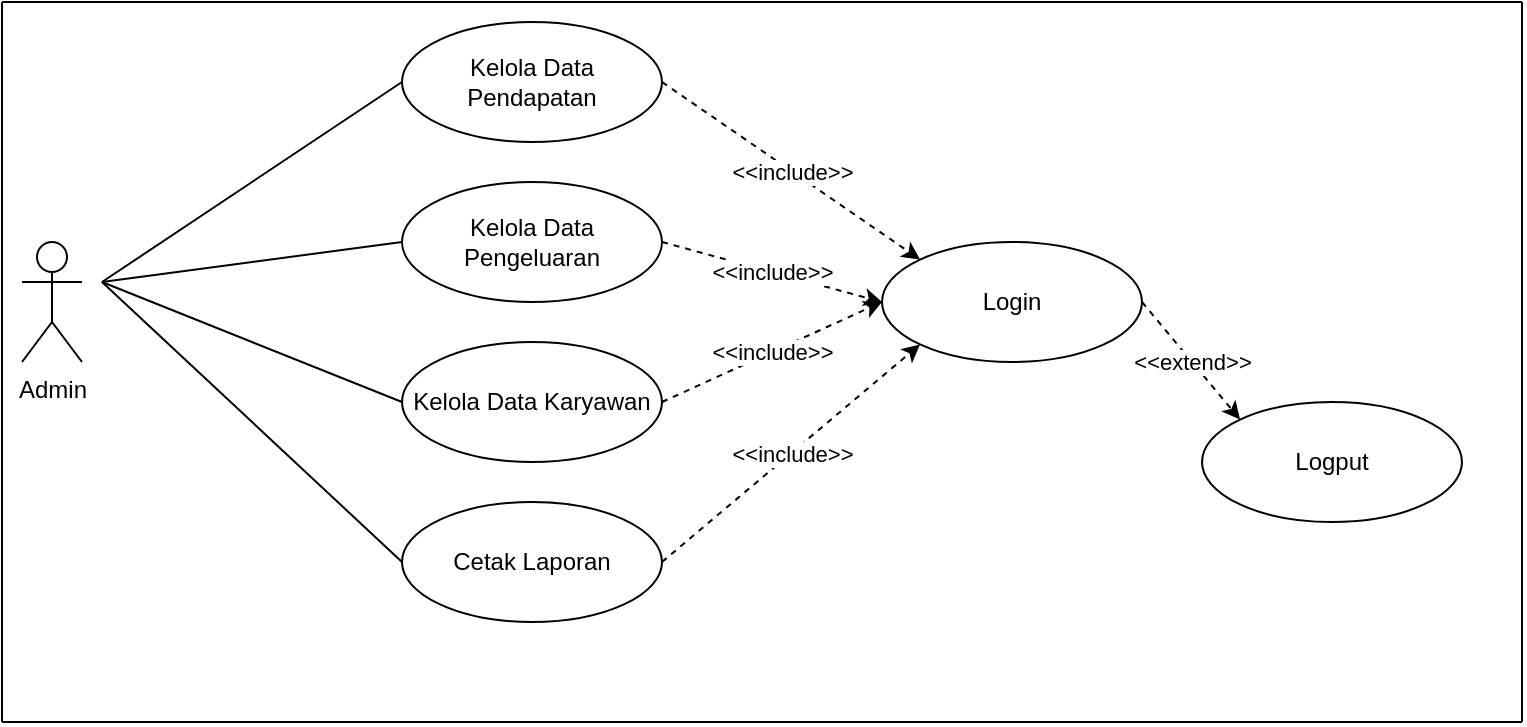 <mxfile version="13.9.9" type="device" pages="10"><diagram id="4kmiAtKy9nEvLgpCRwei" name="UCD"><mxGraphModel dx="1280" dy="803" grid="1" gridSize="10" guides="1" tooltips="1" connect="1" arrows="1" fold="1" page="1" pageScale="1" pageWidth="827" pageHeight="1169" math="0" shadow="0"><root><mxCell id="0"/><mxCell id="1" parent="0"/><mxCell id="D2T0D9YwCFJII62d_EAn-1" value="Admin" style="shape=umlActor;verticalLabelPosition=bottom;verticalAlign=top;html=1;outlineConnect=0;" vertex="1" parent="1"><mxGeometry x="170" y="200" width="30" height="60" as="geometry"/></mxCell><mxCell id="D2T0D9YwCFJII62d_EAn-2" value="Kelola Data Pendapatan" style="ellipse;whiteSpace=wrap;html=1;" vertex="1" parent="1"><mxGeometry x="360" y="90" width="130" height="60" as="geometry"/></mxCell><mxCell id="D2T0D9YwCFJII62d_EAn-3" value="Kelola Data Pengeluaran" style="ellipse;whiteSpace=wrap;html=1;" vertex="1" parent="1"><mxGeometry x="360" y="170" width="130" height="60" as="geometry"/></mxCell><mxCell id="D2T0D9YwCFJII62d_EAn-4" value="Kelola Data Karyawan" style="ellipse;whiteSpace=wrap;html=1;" vertex="1" parent="1"><mxGeometry x="360" y="250" width="130" height="60" as="geometry"/></mxCell><mxCell id="D2T0D9YwCFJII62d_EAn-5" value="Cetak Laporan" style="ellipse;whiteSpace=wrap;html=1;" vertex="1" parent="1"><mxGeometry x="360" y="330" width="130" height="60" as="geometry"/></mxCell><mxCell id="D2T0D9YwCFJII62d_EAn-6" value="Login" style="ellipse;whiteSpace=wrap;html=1;" vertex="1" parent="1"><mxGeometry x="600" y="200" width="130" height="60" as="geometry"/></mxCell><mxCell id="D2T0D9YwCFJII62d_EAn-7" value="" style="endArrow=none;html=1;entryX=0;entryY=0.5;entryDx=0;entryDy=0;" edge="1" parent="1" target="D2T0D9YwCFJII62d_EAn-2"><mxGeometry width="50" height="50" relative="1" as="geometry"><mxPoint x="210" y="220" as="sourcePoint"/><mxPoint x="310" y="340" as="targetPoint"/></mxGeometry></mxCell><mxCell id="D2T0D9YwCFJII62d_EAn-8" value="" style="endArrow=none;html=1;entryX=0;entryY=0.5;entryDx=0;entryDy=0;" edge="1" parent="1" target="D2T0D9YwCFJII62d_EAn-3"><mxGeometry width="50" height="50" relative="1" as="geometry"><mxPoint x="210" y="220" as="sourcePoint"/><mxPoint x="370.0" y="130.0" as="targetPoint"/></mxGeometry></mxCell><mxCell id="D2T0D9YwCFJII62d_EAn-9" value="" style="endArrow=none;html=1;entryX=0;entryY=0.5;entryDx=0;entryDy=0;" edge="1" parent="1" target="D2T0D9YwCFJII62d_EAn-4"><mxGeometry width="50" height="50" relative="1" as="geometry"><mxPoint x="210" y="220" as="sourcePoint"/><mxPoint x="370.0" y="210.0" as="targetPoint"/></mxGeometry></mxCell><mxCell id="D2T0D9YwCFJII62d_EAn-10" value="" style="endArrow=none;html=1;entryX=0;entryY=0.5;entryDx=0;entryDy=0;" edge="1" parent="1" target="D2T0D9YwCFJII62d_EAn-5"><mxGeometry width="50" height="50" relative="1" as="geometry"><mxPoint x="210" y="220" as="sourcePoint"/><mxPoint x="370.0" y="290.0" as="targetPoint"/></mxGeometry></mxCell><mxCell id="D2T0D9YwCFJII62d_EAn-11" value="" style="endArrow=classic;html=1;dashed=1;exitX=1;exitY=0.5;exitDx=0;exitDy=0;entryX=0;entryY=0;entryDx=0;entryDy=0;" edge="1" parent="1" source="D2T0D9YwCFJII62d_EAn-2" target="D2T0D9YwCFJII62d_EAn-6"><mxGeometry relative="1" as="geometry"><mxPoint x="540" y="150" as="sourcePoint"/><mxPoint x="340" y="440" as="targetPoint"/></mxGeometry></mxCell><mxCell id="D2T0D9YwCFJII62d_EAn-12" value="&amp;lt;&amp;lt;include&amp;gt;&amp;gt;" style="edgeLabel;resizable=0;html=1;align=center;verticalAlign=middle;" connectable="0" vertex="1" parent="D2T0D9YwCFJII62d_EAn-11"><mxGeometry relative="1" as="geometry"/></mxCell><mxCell id="D2T0D9YwCFJII62d_EAn-13" value="" style="endArrow=classic;html=1;dashed=1;exitX=1;exitY=0.5;exitDx=0;exitDy=0;entryX=0;entryY=0.5;entryDx=0;entryDy=0;" edge="1" parent="1" source="D2T0D9YwCFJII62d_EAn-3" target="D2T0D9YwCFJII62d_EAn-6"><mxGeometry relative="1" as="geometry"><mxPoint x="500" y="130" as="sourcePoint"/><mxPoint x="620" y="210" as="targetPoint"/></mxGeometry></mxCell><mxCell id="D2T0D9YwCFJII62d_EAn-14" value="&amp;lt;&amp;lt;include&amp;gt;&amp;gt;" style="edgeLabel;resizable=0;html=1;align=center;verticalAlign=middle;" connectable="0" vertex="1" parent="D2T0D9YwCFJII62d_EAn-13"><mxGeometry relative="1" as="geometry"/></mxCell><mxCell id="D2T0D9YwCFJII62d_EAn-15" value="" style="endArrow=classic;html=1;dashed=1;exitX=1;exitY=0.5;exitDx=0;exitDy=0;" edge="1" parent="1" source="D2T0D9YwCFJII62d_EAn-4"><mxGeometry relative="1" as="geometry"><mxPoint x="500" y="210" as="sourcePoint"/><mxPoint x="600" y="230" as="targetPoint"/></mxGeometry></mxCell><mxCell id="D2T0D9YwCFJII62d_EAn-16" value="&amp;lt;&amp;lt;include&amp;gt;&amp;gt;" style="edgeLabel;resizable=0;html=1;align=center;verticalAlign=middle;" connectable="0" vertex="1" parent="D2T0D9YwCFJII62d_EAn-15"><mxGeometry relative="1" as="geometry"/></mxCell><mxCell id="D2T0D9YwCFJII62d_EAn-17" value="" style="endArrow=classic;html=1;dashed=1;exitX=1;exitY=0.5;exitDx=0;exitDy=0;entryX=0;entryY=1;entryDx=0;entryDy=0;" edge="1" parent="1" source="D2T0D9YwCFJII62d_EAn-5" target="D2T0D9YwCFJII62d_EAn-6"><mxGeometry relative="1" as="geometry"><mxPoint x="500" y="290" as="sourcePoint"/><mxPoint x="610" y="240" as="targetPoint"/></mxGeometry></mxCell><mxCell id="D2T0D9YwCFJII62d_EAn-18" value="&amp;lt;&amp;lt;include&amp;gt;&amp;gt;" style="edgeLabel;resizable=0;html=1;align=center;verticalAlign=middle;" connectable="0" vertex="1" parent="D2T0D9YwCFJII62d_EAn-17"><mxGeometry relative="1" as="geometry"/></mxCell><mxCell id="D2T0D9YwCFJII62d_EAn-19" value="Logput" style="ellipse;whiteSpace=wrap;html=1;" vertex="1" parent="1"><mxGeometry x="760" y="280" width="130" height="60" as="geometry"/></mxCell><mxCell id="D2T0D9YwCFJII62d_EAn-20" value="" style="endArrow=classic;html=1;dashed=1;exitX=1;exitY=0.5;exitDx=0;exitDy=0;entryX=0;entryY=0;entryDx=0;entryDy=0;" edge="1" parent="1" source="D2T0D9YwCFJII62d_EAn-6" target="D2T0D9YwCFJII62d_EAn-19"><mxGeometry relative="1" as="geometry"><mxPoint x="500" y="370" as="sourcePoint"/><mxPoint x="629.038" y="261.213" as="targetPoint"/></mxGeometry></mxCell><mxCell id="D2T0D9YwCFJII62d_EAn-21" value="&amp;lt;&amp;lt;extend&amp;gt;&amp;gt;" style="edgeLabel;resizable=0;html=1;align=center;verticalAlign=middle;" connectable="0" vertex="1" parent="D2T0D9YwCFJII62d_EAn-20"><mxGeometry relative="1" as="geometry"/></mxCell><mxCell id="D2T0D9YwCFJII62d_EAn-22" value="" style="endArrow=none;html=1;" edge="1" parent="1"><mxGeometry width="50" height="50" relative="1" as="geometry"><mxPoint x="160" y="440" as="sourcePoint"/><mxPoint x="160" y="80" as="targetPoint"/></mxGeometry></mxCell><mxCell id="D2T0D9YwCFJII62d_EAn-23" value="" style="endArrow=none;html=1;" edge="1" parent="1"><mxGeometry width="50" height="50" relative="1" as="geometry"><mxPoint x="920" y="440" as="sourcePoint"/><mxPoint x="920" y="80" as="targetPoint"/></mxGeometry></mxCell><mxCell id="D2T0D9YwCFJII62d_EAn-24" value="" style="endArrow=none;html=1;" edge="1" parent="1"><mxGeometry width="50" height="50" relative="1" as="geometry"><mxPoint x="920" y="440" as="sourcePoint"/><mxPoint x="160" y="440" as="targetPoint"/></mxGeometry></mxCell><mxCell id="D2T0D9YwCFJII62d_EAn-25" value="" style="endArrow=none;html=1;" edge="1" parent="1"><mxGeometry width="50" height="50" relative="1" as="geometry"><mxPoint x="920" y="80" as="sourcePoint"/><mxPoint x="160" y="80" as="targetPoint"/></mxGeometry></mxCell></root></mxGraphModel></diagram><diagram id="q11YyFQEiw3C7KnpU5AF" name="CD"><mxGraphModel dx="1280" dy="3141" grid="1" gridSize="10" guides="1" tooltips="1" connect="1" arrows="1" fold="1" page="1" pageScale="1" pageWidth="827" pageHeight="1169" math="0" shadow="0"><root><mxCell id="6ki_7aTZV0kdRkcrF936-0"/><mxCell id="6ki_7aTZV0kdRkcrF936-1" parent="6ki_7aTZV0kdRkcrF936-0"/><mxCell id="Ex8p9PTZ4XBPJWgtMzSK-0" value="admin" style="swimlane;fontStyle=1;align=center;verticalAlign=top;childLayout=stackLayout;horizontal=1;startSize=26;horizontalStack=0;resizeParent=1;resizeParentMax=0;resizeLast=0;collapsible=1;marginBottom=0;fontSize=18;" vertex="1" parent="6ki_7aTZV0kdRkcrF936-1"><mxGeometry x="520" y="-1510" width="270" height="164" as="geometry"/></mxCell><mxCell id="Ex8p9PTZ4XBPJWgtMzSK-1" value="+ id_admin: int(11)" style="text;align=left;verticalAlign=top;spacingLeft=4;spacingRight=4;overflow=hidden;rotatable=0;points=[[0,0.5],[1,0.5]];portConstraint=eastwest;fontSize=18;" vertex="1" parent="Ex8p9PTZ4XBPJWgtMzSK-0"><mxGeometry y="26" width="270" height="26" as="geometry"/></mxCell><mxCell id="Ex8p9PTZ4XBPJWgtMzSK-2" value="+ nama: varchar(40)" style="text;align=left;verticalAlign=top;spacingLeft=4;spacingRight=4;overflow=hidden;rotatable=0;points=[[0,0.5],[1,0.5]];portConstraint=eastwest;fontSize=18;" vertex="1" parent="Ex8p9PTZ4XBPJWgtMzSK-0"><mxGeometry y="52" width="270" height="26" as="geometry"/></mxCell><mxCell id="Ex8p9PTZ4XBPJWgtMzSK-3" value="+ email: varchar(40)" style="text;align=left;verticalAlign=top;spacingLeft=4;spacingRight=4;overflow=hidden;rotatable=0;points=[[0,0.5],[1,0.5]];portConstraint=eastwest;fontSize=18;" vertex="1" parent="Ex8p9PTZ4XBPJWgtMzSK-0"><mxGeometry y="78" width="270" height="26" as="geometry"/></mxCell><mxCell id="Ex8p9PTZ4XBPJWgtMzSK-4" value="+ pass: varchar(40)" style="text;align=left;verticalAlign=top;spacingLeft=4;spacingRight=4;overflow=hidden;rotatable=0;points=[[0,0.5],[1,0.5]];portConstraint=eastwest;fontSize=18;" vertex="1" parent="Ex8p9PTZ4XBPJWgtMzSK-0"><mxGeometry y="104" width="270" height="26" as="geometry"/></mxCell><mxCell id="Ex8p9PTZ4XBPJWgtMzSK-5" value="" style="line;strokeWidth=1;align=left;verticalAlign=middle;spacingTop=-1;spacingLeft=3;spacingRight=3;rotatable=0;labelPosition=right;points=[];portConstraint=eastwest;fontSize=18;" vertex="1" parent="Ex8p9PTZ4XBPJWgtMzSK-0"><mxGeometry y="130" width="270" height="8" as="geometry"/></mxCell><mxCell id="Ex8p9PTZ4XBPJWgtMzSK-6" value="+ login()&#10;" style="text;align=left;verticalAlign=top;spacingLeft=4;spacingRight=4;overflow=hidden;rotatable=0;points=[[0,0.5],[1,0.5]];portConstraint=eastwest;fontSize=18;" vertex="1" parent="Ex8p9PTZ4XBPJWgtMzSK-0"><mxGeometry y="138" width="270" height="26" as="geometry"/></mxCell><mxCell id="Ex8p9PTZ4XBPJWgtMzSK-10" value="karyawan" style="swimlane;fontStyle=1;align=center;verticalAlign=top;childLayout=stackLayout;horizontal=1;startSize=26;horizontalStack=0;resizeParent=1;resizeParentMax=0;resizeLast=0;collapsible=1;marginBottom=0;fontSize=18;" vertex="1" parent="6ki_7aTZV0kdRkcrF936-1"><mxGeometry x="530" y="-1920" width="270" height="294" as="geometry"/></mxCell><mxCell id="Ex8p9PTZ4XBPJWgtMzSK-11" value="+ id_karyawan: int(11)" style="text;align=left;verticalAlign=top;spacingLeft=4;spacingRight=4;overflow=hidden;rotatable=0;points=[[0,0.5],[1,0.5]];portConstraint=eastwest;fontSize=18;" vertex="1" parent="Ex8p9PTZ4XBPJWgtMzSK-10"><mxGeometry y="26" width="270" height="26" as="geometry"/></mxCell><mxCell id="Ex8p9PTZ4XBPJWgtMzSK-12" value="+ nama: varchar(40)" style="text;align=left;verticalAlign=top;spacingLeft=4;spacingRight=4;overflow=hidden;rotatable=0;points=[[0,0.5],[1,0.5]];portConstraint=eastwest;fontSize=18;" vertex="1" parent="Ex8p9PTZ4XBPJWgtMzSK-10"><mxGeometry y="52" width="270" height="26" as="geometry"/></mxCell><mxCell id="Ex8p9PTZ4XBPJWgtMzSK-13" value="+ posisi: varchar(40)" style="text;align=left;verticalAlign=top;spacingLeft=4;spacingRight=4;overflow=hidden;rotatable=0;points=[[0,0.5],[1,0.5]];portConstraint=eastwest;fontSize=18;" vertex="1" parent="Ex8p9PTZ4XBPJWgtMzSK-10"><mxGeometry y="78" width="270" height="26" as="geometry"/></mxCell><mxCell id="Ex8p9PTZ4XBPJWgtMzSK-20" value="+ alamat: varchar(40)" style="text;align=left;verticalAlign=top;spacingLeft=4;spacingRight=4;overflow=hidden;rotatable=0;points=[[0,0.5],[1,0.5]];portConstraint=eastwest;fontSize=18;" vertex="1" parent="Ex8p9PTZ4XBPJWgtMzSK-10"><mxGeometry y="104" width="270" height="26" as="geometry"/></mxCell><mxCell id="Ex8p9PTZ4XBPJWgtMzSK-21" value="+ umur: int(11)" style="text;align=left;verticalAlign=top;spacingLeft=4;spacingRight=4;overflow=hidden;rotatable=0;points=[[0,0.5],[1,0.5]];portConstraint=eastwest;fontSize=18;" vertex="1" parent="Ex8p9PTZ4XBPJWgtMzSK-10"><mxGeometry y="130" width="270" height="26" as="geometry"/></mxCell><mxCell id="Ex8p9PTZ4XBPJWgtMzSK-14" value="+ kontaj: varchar(40)" style="text;align=left;verticalAlign=top;spacingLeft=4;spacingRight=4;overflow=hidden;rotatable=0;points=[[0,0.5],[1,0.5]];portConstraint=eastwest;fontSize=18;" vertex="1" parent="Ex8p9PTZ4XBPJWgtMzSK-10"><mxGeometry y="156" width="270" height="26" as="geometry"/></mxCell><mxCell id="Ex8p9PTZ4XBPJWgtMzSK-15" value="" style="line;strokeWidth=1;align=left;verticalAlign=middle;spacingTop=-1;spacingLeft=3;spacingRight=3;rotatable=0;labelPosition=right;points=[];portConstraint=eastwest;fontSize=18;" vertex="1" parent="Ex8p9PTZ4XBPJWgtMzSK-10"><mxGeometry y="182" width="270" height="8" as="geometry"/></mxCell><mxCell id="Ex8p9PTZ4XBPJWgtMzSK-16" value="+ edit()&#10;" style="text;align=left;verticalAlign=top;spacingLeft=4;spacingRight=4;overflow=hidden;rotatable=0;points=[[0,0.5],[1,0.5]];portConstraint=eastwest;fontSize=18;" vertex="1" parent="Ex8p9PTZ4XBPJWgtMzSK-10"><mxGeometry y="190" width="270" height="26" as="geometry"/></mxCell><mxCell id="Ex8p9PTZ4XBPJWgtMzSK-17" value="+ hapus()" style="text;align=left;verticalAlign=top;spacingLeft=4;spacingRight=4;overflow=hidden;rotatable=0;points=[[0,0.5],[1,0.5]];portConstraint=eastwest;fontSize=18;" vertex="1" parent="Ex8p9PTZ4XBPJWgtMzSK-10"><mxGeometry y="216" width="270" height="26" as="geometry"/></mxCell><mxCell id="Ex8p9PTZ4XBPJWgtMzSK-18" value="+ tambah()" style="text;align=left;verticalAlign=top;spacingLeft=4;spacingRight=4;overflow=hidden;rotatable=0;points=[[0,0.5],[1,0.5]];portConstraint=eastwest;fontSize=18;" vertex="1" parent="Ex8p9PTZ4XBPJWgtMzSK-10"><mxGeometry y="242" width="270" height="26" as="geometry"/></mxCell><mxCell id="Ex8p9PTZ4XBPJWgtMzSK-19" value="+ simpan()" style="text;align=left;verticalAlign=top;spacingLeft=4;spacingRight=4;overflow=hidden;rotatable=0;points=[[0,0.5],[1,0.5]];portConstraint=eastwest;fontSize=18;" vertex="1" parent="Ex8p9PTZ4XBPJWgtMzSK-10"><mxGeometry y="268" width="270" height="26" as="geometry"/></mxCell><mxCell id="Ex8p9PTZ4XBPJWgtMzSK-22" value="pemasukan" style="swimlane;fontStyle=1;align=center;verticalAlign=top;childLayout=stackLayout;horizontal=1;startSize=26;horizontalStack=0;resizeParent=1;resizeParentMax=0;resizeLast=0;collapsible=1;marginBottom=0;fontSize=18;" vertex="1" parent="6ki_7aTZV0kdRkcrF936-1"><mxGeometry x="900" y="-1510" width="270" height="242" as="geometry"/></mxCell><mxCell id="Ex8p9PTZ4XBPJWgtMzSK-23" value="+ id_pemasukan: int(11)" style="text;align=left;verticalAlign=top;spacingLeft=4;spacingRight=4;overflow=hidden;rotatable=0;points=[[0,0.5],[1,0.5]];portConstraint=eastwest;fontSize=18;" vertex="1" parent="Ex8p9PTZ4XBPJWgtMzSK-22"><mxGeometry y="26" width="270" height="26" as="geometry"/></mxCell><mxCell id="Ex8p9PTZ4XBPJWgtMzSK-24" value="+ tgl_pemasukan: date" style="text;align=left;verticalAlign=top;spacingLeft=4;spacingRight=4;overflow=hidden;rotatable=0;points=[[0,0.5],[1,0.5]];portConstraint=eastwest;fontSize=18;" vertex="1" parent="Ex8p9PTZ4XBPJWgtMzSK-22"><mxGeometry y="52" width="270" height="26" as="geometry"/></mxCell><mxCell id="Ex8p9PTZ4XBPJWgtMzSK-25" value="+ jumlah: int(11)" style="text;align=left;verticalAlign=top;spacingLeft=4;spacingRight=4;overflow=hidden;rotatable=0;points=[[0,0.5],[1,0.5]];portConstraint=eastwest;fontSize=18;" vertex="1" parent="Ex8p9PTZ4XBPJWgtMzSK-22"><mxGeometry y="78" width="270" height="26" as="geometry"/></mxCell><mxCell id="Ex8p9PTZ4XBPJWgtMzSK-26" value="+ sumber: text" style="text;align=left;verticalAlign=top;spacingLeft=4;spacingRight=4;overflow=hidden;rotatable=0;points=[[0,0.5],[1,0.5]];portConstraint=eastwest;fontSize=18;" vertex="1" parent="Ex8p9PTZ4XBPJWgtMzSK-22"><mxGeometry y="104" width="270" height="26" as="geometry"/></mxCell><mxCell id="Ex8p9PTZ4XBPJWgtMzSK-29" value="" style="line;strokeWidth=1;align=left;verticalAlign=middle;spacingTop=-1;spacingLeft=3;spacingRight=3;rotatable=0;labelPosition=right;points=[];portConstraint=eastwest;fontSize=18;" vertex="1" parent="Ex8p9PTZ4XBPJWgtMzSK-22"><mxGeometry y="130" width="270" height="8" as="geometry"/></mxCell><mxCell id="Ex8p9PTZ4XBPJWgtMzSK-30" value="+ edit()&#10;" style="text;align=left;verticalAlign=top;spacingLeft=4;spacingRight=4;overflow=hidden;rotatable=0;points=[[0,0.5],[1,0.5]];portConstraint=eastwest;fontSize=18;" vertex="1" parent="Ex8p9PTZ4XBPJWgtMzSK-22"><mxGeometry y="138" width="270" height="26" as="geometry"/></mxCell><mxCell id="Ex8p9PTZ4XBPJWgtMzSK-31" value="+ hapus()" style="text;align=left;verticalAlign=top;spacingLeft=4;spacingRight=4;overflow=hidden;rotatable=0;points=[[0,0.5],[1,0.5]];portConstraint=eastwest;fontSize=18;" vertex="1" parent="Ex8p9PTZ4XBPJWgtMzSK-22"><mxGeometry y="164" width="270" height="26" as="geometry"/></mxCell><mxCell id="Ex8p9PTZ4XBPJWgtMzSK-32" value="+ tambah()" style="text;align=left;verticalAlign=top;spacingLeft=4;spacingRight=4;overflow=hidden;rotatable=0;points=[[0,0.5],[1,0.5]];portConstraint=eastwest;fontSize=18;" vertex="1" parent="Ex8p9PTZ4XBPJWgtMzSK-22"><mxGeometry y="190" width="270" height="26" as="geometry"/></mxCell><mxCell id="Ex8p9PTZ4XBPJWgtMzSK-33" value="+ simpan()" style="text;align=left;verticalAlign=top;spacingLeft=4;spacingRight=4;overflow=hidden;rotatable=0;points=[[0,0.5],[1,0.5]];portConstraint=eastwest;fontSize=18;" vertex="1" parent="Ex8p9PTZ4XBPJWgtMzSK-22"><mxGeometry y="216" width="270" height="26" as="geometry"/></mxCell><mxCell id="Ex8p9PTZ4XBPJWgtMzSK-34" value="pengeluaran" style="swimlane;fontStyle=1;align=center;verticalAlign=top;childLayout=stackLayout;horizontal=1;startSize=26;horizontalStack=0;resizeParent=1;resizeParentMax=0;resizeLast=0;collapsible=1;marginBottom=0;fontSize=18;" vertex="1" parent="6ki_7aTZV0kdRkcrF936-1"><mxGeometry x="910" y="-1920" width="270" height="242" as="geometry"/></mxCell><mxCell id="Ex8p9PTZ4XBPJWgtMzSK-35" value="+ id_pengeluaran: int(11)" style="text;align=left;verticalAlign=top;spacingLeft=4;spacingRight=4;overflow=hidden;rotatable=0;points=[[0,0.5],[1,0.5]];portConstraint=eastwest;fontSize=18;" vertex="1" parent="Ex8p9PTZ4XBPJWgtMzSK-34"><mxGeometry y="26" width="270" height="26" as="geometry"/></mxCell><mxCell id="Ex8p9PTZ4XBPJWgtMzSK-36" value="+ tgl_pemgeluaran: date" style="text;align=left;verticalAlign=top;spacingLeft=4;spacingRight=4;overflow=hidden;rotatable=0;points=[[0,0.5],[1,0.5]];portConstraint=eastwest;fontSize=18;" vertex="1" parent="Ex8p9PTZ4XBPJWgtMzSK-34"><mxGeometry y="52" width="270" height="26" as="geometry"/></mxCell><mxCell id="Ex8p9PTZ4XBPJWgtMzSK-37" value="+ jumlah: int(11)" style="text;align=left;verticalAlign=top;spacingLeft=4;spacingRight=4;overflow=hidden;rotatable=0;points=[[0,0.5],[1,0.5]];portConstraint=eastwest;fontSize=18;" vertex="1" parent="Ex8p9PTZ4XBPJWgtMzSK-34"><mxGeometry y="78" width="270" height="26" as="geometry"/></mxCell><mxCell id="Ex8p9PTZ4XBPJWgtMzSK-38" value="+ sumber: text" style="text;align=left;verticalAlign=top;spacingLeft=4;spacingRight=4;overflow=hidden;rotatable=0;points=[[0,0.5],[1,0.5]];portConstraint=eastwest;fontSize=18;" vertex="1" parent="Ex8p9PTZ4XBPJWgtMzSK-34"><mxGeometry y="104" width="270" height="26" as="geometry"/></mxCell><mxCell id="Ex8p9PTZ4XBPJWgtMzSK-39" value="" style="line;strokeWidth=1;align=left;verticalAlign=middle;spacingTop=-1;spacingLeft=3;spacingRight=3;rotatable=0;labelPosition=right;points=[];portConstraint=eastwest;fontSize=18;" vertex="1" parent="Ex8p9PTZ4XBPJWgtMzSK-34"><mxGeometry y="130" width="270" height="8" as="geometry"/></mxCell><mxCell id="Ex8p9PTZ4XBPJWgtMzSK-40" value="+ edit()&#10;" style="text;align=left;verticalAlign=top;spacingLeft=4;spacingRight=4;overflow=hidden;rotatable=0;points=[[0,0.5],[1,0.5]];portConstraint=eastwest;fontSize=18;" vertex="1" parent="Ex8p9PTZ4XBPJWgtMzSK-34"><mxGeometry y="138" width="270" height="26" as="geometry"/></mxCell><mxCell id="Ex8p9PTZ4XBPJWgtMzSK-41" value="+ hapus()" style="text;align=left;verticalAlign=top;spacingLeft=4;spacingRight=4;overflow=hidden;rotatable=0;points=[[0,0.5],[1,0.5]];portConstraint=eastwest;fontSize=18;" vertex="1" parent="Ex8p9PTZ4XBPJWgtMzSK-34"><mxGeometry y="164" width="270" height="26" as="geometry"/></mxCell><mxCell id="Ex8p9PTZ4XBPJWgtMzSK-42" value="+ tambah()" style="text;align=left;verticalAlign=top;spacingLeft=4;spacingRight=4;overflow=hidden;rotatable=0;points=[[0,0.5],[1,0.5]];portConstraint=eastwest;fontSize=18;" vertex="1" parent="Ex8p9PTZ4XBPJWgtMzSK-34"><mxGeometry y="190" width="270" height="26" as="geometry"/></mxCell><mxCell id="Ex8p9PTZ4XBPJWgtMzSK-43" value="+ simpan()" style="text;align=left;verticalAlign=top;spacingLeft=4;spacingRight=4;overflow=hidden;rotatable=0;points=[[0,0.5],[1,0.5]];portConstraint=eastwest;fontSize=18;" vertex="1" parent="Ex8p9PTZ4XBPJWgtMzSK-34"><mxGeometry y="216" width="270" height="26" as="geometry"/></mxCell><mxCell id="Ex8p9PTZ4XBPJWgtMzSK-44" value="" style="endArrow=none;html=1;exitX=-0.012;exitY=0.099;exitDx=0;exitDy=0;entryX=0;entryY=0.5;entryDx=0;entryDy=0;exitPerimeter=0;" edge="1" parent="6ki_7aTZV0kdRkcrF936-1" source="Ex8p9PTZ4XBPJWgtMzSK-0" target="Ex8p9PTZ4XBPJWgtMzSK-11"><mxGeometry width="50" height="50" relative="1" as="geometry"><mxPoint x="260" y="-1340" as="sourcePoint"/><mxPoint x="310" y="-1390" as="targetPoint"/><Array as="points"><mxPoint x="480" y="-1494"/><mxPoint x="480" y="-1560"/><mxPoint x="480" y="-1881"/></Array></mxGeometry></mxCell><mxCell id="Ex8p9PTZ4XBPJWgtMzSK-45" value="" style="endArrow=none;html=1;exitX=1;exitY=0.5;exitDx=0;exitDy=0;entryX=0;entryY=0.5;entryDx=0;entryDy=0;" edge="1" parent="6ki_7aTZV0kdRkcrF936-1" source="Ex8p9PTZ4XBPJWgtMzSK-1" target="Ex8p9PTZ4XBPJWgtMzSK-23"><mxGeometry width="50" height="50" relative="1" as="geometry"><mxPoint x="720" y="-1200" as="sourcePoint"/><mxPoint x="770" y="-1250" as="targetPoint"/></mxGeometry></mxCell><mxCell id="Ex8p9PTZ4XBPJWgtMzSK-46" value="" style="endArrow=none;html=1;exitX=1;exitY=0.5;exitDx=0;exitDy=0;entryX=0;entryY=0.5;entryDx=0;entryDy=0;" edge="1" parent="6ki_7aTZV0kdRkcrF936-1" source="Ex8p9PTZ4XBPJWgtMzSK-23" target="Ex8p9PTZ4XBPJWgtMzSK-35"><mxGeometry width="50" height="50" relative="1" as="geometry"><mxPoint x="1240" y="-1510" as="sourcePoint"/><mxPoint x="1290" y="-1560" as="targetPoint"/><Array as="points"><mxPoint x="1200" y="-1471"/><mxPoint x="1200" y="-1560"/><mxPoint x="880" y="-1560"/><mxPoint x="880" y="-1881"/></Array></mxGeometry></mxCell></root></mxGraphModel></diagram><diagram id="pGMKPq_DkwyDw89W5EmB" name="AD-Admin"><mxGraphModel dx="904" dy="567" grid="1" gridSize="10" guides="1" tooltips="1" connect="1" arrows="1" fold="1" page="1" pageScale="1" pageWidth="827" pageHeight="1169" math="0" shadow="0"><root><mxCell id="17zIrIIDaWZCTqSmZn6S-0"/><mxCell id="17zIrIIDaWZCTqSmZn6S-1" parent="17zIrIIDaWZCTqSmZn6S-0"/><mxCell id="17zIrIIDaWZCTqSmZn6S-2" style="edgeStyle=orthogonalEdgeStyle;rounded=0;orthogonalLoop=1;jettySize=auto;html=1;entryX=0.5;entryY=0;entryDx=0;entryDy=0;" edge="1" parent="17zIrIIDaWZCTqSmZn6S-1" source="17zIrIIDaWZCTqSmZn6S-3" target="17zIrIIDaWZCTqSmZn6S-5"><mxGeometry relative="1" as="geometry"/></mxCell><mxCell id="17zIrIIDaWZCTqSmZn6S-3" value="" style="ellipse;fillColor=#000000;strokeColor=none;" vertex="1" parent="17zIrIIDaWZCTqSmZn6S-1"><mxGeometry x="280" y="110" width="40" height="40" as="geometry"/></mxCell><mxCell id="17zIrIIDaWZCTqSmZn6S-4" style="edgeStyle=orthogonalEdgeStyle;rounded=0;orthogonalLoop=1;jettySize=auto;html=1;" edge="1" parent="17zIrIIDaWZCTqSmZn6S-1" source="17zIrIIDaWZCTqSmZn6S-5" target="17zIrIIDaWZCTqSmZn6S-7"><mxGeometry relative="1" as="geometry"/></mxCell><mxCell id="17zIrIIDaWZCTqSmZn6S-5" value="Login" style="rounded=1;whiteSpace=wrap;html=1;" vertex="1" parent="17zIrIIDaWZCTqSmZn6S-1"><mxGeometry x="247.5" y="180" width="105" height="40" as="geometry"/></mxCell><mxCell id="17zIrIIDaWZCTqSmZn6S-6" style="edgeStyle=orthogonalEdgeStyle;rounded=0;orthogonalLoop=1;jettySize=auto;html=1;entryX=0.5;entryY=0;entryDx=0;entryDy=0;" edge="1" parent="17zIrIIDaWZCTqSmZn6S-1" source="17zIrIIDaWZCTqSmZn6S-7" target="17zIrIIDaWZCTqSmZn6S-10"><mxGeometry relative="1" as="geometry"/></mxCell><mxCell id="17zIrIIDaWZCTqSmZn6S-7" value="Validasi Login" style="rounded=1;whiteSpace=wrap;html=1;" vertex="1" parent="17zIrIIDaWZCTqSmZn6S-1"><mxGeometry x="247.5" y="250" width="105" height="40" as="geometry"/></mxCell><mxCell id="17zIrIIDaWZCTqSmZn6S-8" style="edgeStyle=orthogonalEdgeStyle;rounded=0;orthogonalLoop=1;jettySize=auto;html=1;" edge="1" parent="17zIrIIDaWZCTqSmZn6S-1" source="17zIrIIDaWZCTqSmZn6S-10" target="17zIrIIDaWZCTqSmZn6S-11"><mxGeometry relative="1" as="geometry"/></mxCell><mxCell id="17zIrIIDaWZCTqSmZn6S-9" style="edgeStyle=orthogonalEdgeStyle;rounded=0;orthogonalLoop=1;jettySize=auto;html=1;entryX=1;entryY=0.5;entryDx=0;entryDy=0;exitX=1;exitY=0.5;exitDx=0;exitDy=0;" edge="1" parent="17zIrIIDaWZCTqSmZn6S-1" source="17zIrIIDaWZCTqSmZn6S-10" target="17zIrIIDaWZCTqSmZn6S-5"><mxGeometry relative="1" as="geometry"><Array as="points"><mxPoint x="370" y="340"/><mxPoint x="370" y="200"/></Array></mxGeometry></mxCell><mxCell id="17zIrIIDaWZCTqSmZn6S-10" value="" style="rhombus;whiteSpace=wrap;html=1;" vertex="1" parent="17zIrIIDaWZCTqSmZn6S-1"><mxGeometry x="280" y="320" width="40" height="40" as="geometry"/></mxCell><mxCell id="17zIrIIDaWZCTqSmZn6S-11" value="Admin" style="rounded=1;whiteSpace=wrap;html=1;" vertex="1" parent="17zIrIIDaWZCTqSmZn6S-1"><mxGeometry x="247.5" y="390" width="105" height="40" as="geometry"/></mxCell><mxCell id="17zIrIIDaWZCTqSmZn6S-12" style="edgeStyle=orthogonalEdgeStyle;rounded=0;orthogonalLoop=1;jettySize=auto;html=1;entryX=0;entryY=0.5;entryDx=0;entryDy=0;exitX=0.444;exitY=0.975;exitDx=0;exitDy=0;exitPerimeter=0;" edge="1" parent="17zIrIIDaWZCTqSmZn6S-1" source="17zIrIIDaWZCTqSmZn6S-13" target="17zIrIIDaWZCTqSmZn6S-19"><mxGeometry relative="1" as="geometry"><mxPoint x="117.87" y="635" as="targetPoint"/></mxGeometry></mxCell><mxCell id="17zIrIIDaWZCTqSmZn6S-13" value="Kelola Data Pendapatan" style="rounded=1;whiteSpace=wrap;html=1;" vertex="1" parent="17zIrIIDaWZCTqSmZn6S-1"><mxGeometry x="67.5" y="500" width="105" height="40" as="geometry"/></mxCell><mxCell id="dsOgZcONpc0TxXuFKYqI-0" style="edgeStyle=orthogonalEdgeStyle;rounded=0;orthogonalLoop=1;jettySize=auto;html=1;entryX=0.25;entryY=0;entryDx=0;entryDy=0;" edge="1" parent="17zIrIIDaWZCTqSmZn6S-1" source="17zIrIIDaWZCTqSmZn6S-15" target="17zIrIIDaWZCTqSmZn6S-19"><mxGeometry relative="1" as="geometry"/></mxCell><mxCell id="17zIrIIDaWZCTqSmZn6S-15" value="Kelola Data Pengeluaran" style="rounded=1;whiteSpace=wrap;html=1;" vertex="1" parent="17zIrIIDaWZCTqSmZn6S-1"><mxGeometry x="187.5" y="500" width="105" height="40" as="geometry"/></mxCell><mxCell id="dsOgZcONpc0TxXuFKYqI-1" style="edgeStyle=orthogonalEdgeStyle;rounded=0;orthogonalLoop=1;jettySize=auto;html=1;entryX=0.75;entryY=0;entryDx=0;entryDy=0;" edge="1" parent="17zIrIIDaWZCTqSmZn6S-1" source="17zIrIIDaWZCTqSmZn6S-17" target="17zIrIIDaWZCTqSmZn6S-19"><mxGeometry relative="1" as="geometry"/></mxCell><mxCell id="17zIrIIDaWZCTqSmZn6S-17" value="Kelola Data Karyawan" style="rounded=1;whiteSpace=wrap;html=1;" vertex="1" parent="17zIrIIDaWZCTqSmZn6S-1"><mxGeometry x="306" y="500" width="105" height="40" as="geometry"/></mxCell><mxCell id="17zIrIIDaWZCTqSmZn6S-18" style="edgeStyle=orthogonalEdgeStyle;rounded=0;orthogonalLoop=1;jettySize=auto;html=1;" edge="1" parent="17zIrIIDaWZCTqSmZn6S-1" source="17zIrIIDaWZCTqSmZn6S-19" target="17zIrIIDaWZCTqSmZn6S-21"><mxGeometry relative="1" as="geometry"/></mxCell><mxCell id="17zIrIIDaWZCTqSmZn6S-19" value="" style="rounded=0;whiteSpace=wrap;html=1;fillColor=#000000;" vertex="1" parent="17zIrIIDaWZCTqSmZn6S-1"><mxGeometry x="238.5" y="630" width="120" height="10" as="geometry"/></mxCell><mxCell id="17zIrIIDaWZCTqSmZn6S-20" style="edgeStyle=orthogonalEdgeStyle;rounded=0;orthogonalLoop=1;jettySize=auto;html=1;" edge="1" parent="17zIrIIDaWZCTqSmZn6S-1" source="17zIrIIDaWZCTqSmZn6S-21" target="17zIrIIDaWZCTqSmZn6S-22"><mxGeometry relative="1" as="geometry"/></mxCell><mxCell id="17zIrIIDaWZCTqSmZn6S-21" value="Logout" style="rounded=1;whiteSpace=wrap;html=1;" vertex="1" parent="17zIrIIDaWZCTqSmZn6S-1"><mxGeometry x="246" y="670" width="105" height="40" as="geometry"/></mxCell><mxCell id="17zIrIIDaWZCTqSmZn6S-22" value="" style="ellipse;html=1;shape=endState;fillColor=#000000;strokeColor=#000000;" vertex="1" parent="17zIrIIDaWZCTqSmZn6S-1"><mxGeometry x="278.5" y="740" width="40" height="40" as="geometry"/></mxCell><mxCell id="17zIrIIDaWZCTqSmZn6S-23" value="" style="endArrow=classic;html=1;entryX=0.5;entryY=0;entryDx=0;entryDy=0;" edge="1" parent="17zIrIIDaWZCTqSmZn6S-1" target="17zIrIIDaWZCTqSmZn6S-13"><mxGeometry width="50" height="50" relative="1" as="geometry"><mxPoint x="119.88" y="470" as="sourcePoint"/><mxPoint x="240.63" y="460" as="targetPoint"/></mxGeometry></mxCell><mxCell id="17zIrIIDaWZCTqSmZn6S-24" value="" style="endArrow=classic;html=1;entryX=0.5;entryY=0;entryDx=0;entryDy=0;" edge="1" parent="17zIrIIDaWZCTqSmZn6S-1"><mxGeometry width="50" height="50" relative="1" as="geometry"><mxPoint x="360.43" y="470" as="sourcePoint"/><mxPoint x="360.43" y="500" as="targetPoint"/></mxGeometry></mxCell><mxCell id="17zIrIIDaWZCTqSmZn6S-25" value="" style="endArrow=classic;html=1;entryX=0.5;entryY=0;entryDx=0;entryDy=0;" edge="1" parent="17zIrIIDaWZCTqSmZn6S-1"><mxGeometry width="50" height="50" relative="1" as="geometry"><mxPoint x="480.43" y="470" as="sourcePoint"/><mxPoint x="480.43" y="500" as="targetPoint"/></mxGeometry></mxCell><mxCell id="17zIrIIDaWZCTqSmZn6S-28" value="" style="endArrow=none;html=1;" edge="1" parent="17zIrIIDaWZCTqSmZn6S-1"><mxGeometry width="50" height="50" relative="1" as="geometry"><mxPoint x="121.25" y="470" as="sourcePoint"/><mxPoint x="481.25" y="470" as="targetPoint"/></mxGeometry></mxCell><mxCell id="17zIrIIDaWZCTqSmZn6S-29" value="" style="endArrow=none;html=1;exitX=0.5;exitY=1;exitDx=0;exitDy=0;" edge="1" parent="17zIrIIDaWZCTqSmZn6S-1" source="17zIrIIDaWZCTqSmZn6S-11"><mxGeometry width="50" height="50" relative="1" as="geometry"><mxPoint x="233" y="450" as="sourcePoint"/><mxPoint x="300" y="470" as="targetPoint"/></mxGeometry></mxCell><mxCell id="dsOgZcONpc0TxXuFKYqI-2" style="edgeStyle=orthogonalEdgeStyle;rounded=0;orthogonalLoop=1;jettySize=auto;html=1;entryX=1;entryY=0.5;entryDx=0;entryDy=0;exitX=0.5;exitY=1;exitDx=0;exitDy=0;" edge="1" parent="17zIrIIDaWZCTqSmZn6S-1" source="17zIrIIDaWZCTqSmZn6S-34" target="17zIrIIDaWZCTqSmZn6S-19"><mxGeometry relative="1" as="geometry"><mxPoint x="393" y="633" as="targetPoint"/></mxGeometry></mxCell><mxCell id="17zIrIIDaWZCTqSmZn6S-34" value="Cetak Laporan" style="rounded=1;whiteSpace=wrap;html=1;" vertex="1" parent="17zIrIIDaWZCTqSmZn6S-1"><mxGeometry x="427.5" y="500" width="105" height="40" as="geometry"/></mxCell><mxCell id="17zIrIIDaWZCTqSmZn6S-38" value="" style="endArrow=classic;html=1;entryX=0.5;entryY=0;entryDx=0;entryDy=0;" edge="1" parent="17zIrIIDaWZCTqSmZn6S-1"><mxGeometry width="50" height="50" relative="1" as="geometry"><mxPoint x="239.8" y="470" as="sourcePoint"/><mxPoint x="239.8" y="500" as="targetPoint"/></mxGeometry></mxCell><mxCell id="17zIrIIDaWZCTqSmZn6S-39" value="True" style="text;html=1;strokeColor=none;fillColor=none;align=center;verticalAlign=middle;whiteSpace=wrap;rounded=0;" vertex="1" parent="17zIrIIDaWZCTqSmZn6S-1"><mxGeometry x="260" y="360" width="40" height="20" as="geometry"/></mxCell><mxCell id="17zIrIIDaWZCTqSmZn6S-40" value="False" style="text;html=1;strokeColor=none;fillColor=none;align=center;verticalAlign=middle;whiteSpace=wrap;rounded=0;" vertex="1" parent="17zIrIIDaWZCTqSmZn6S-1"><mxGeometry x="374" y="230" width="40" height="20" as="geometry"/></mxCell></root></mxGraphModel></diagram><diagram id="dBF78uNOiNgydK4vTUUC" name="SQ-Admin"><mxGraphModel dx="1280" dy="803" grid="1" gridSize="10" guides="1" tooltips="1" connect="1" arrows="1" fold="1" page="1" pageScale="1" pageWidth="827" pageHeight="1169" math="0" shadow="0"><root><mxCell id="RL52q2rN0Sd8Js9SmOrc-0"/><mxCell id="RL52q2rN0Sd8Js9SmOrc-1" parent="RL52q2rN0Sd8Js9SmOrc-0"/><mxCell id="RL52q2rN0Sd8Js9SmOrc-2" value="Admin" style="shape=umlActor;verticalLabelPosition=bottom;verticalAlign=top;html=1;outlineConnect=0;" vertex="1" parent="RL52q2rN0Sd8Js9SmOrc-1"><mxGeometry x="290" y="140" width="30" height="60" as="geometry"/></mxCell><mxCell id="RL52q2rN0Sd8Js9SmOrc-3" value="" style="rounded=0;whiteSpace=wrap;html=1;strokeWidth=1;fillColor=#FFFFFF;rotation=-90;" vertex="1" parent="RL52q2rN0Sd8Js9SmOrc-1"><mxGeometry x="285" y="295" width="40" height="10" as="geometry"/></mxCell><mxCell id="RL52q2rN0Sd8Js9SmOrc-4" value="" style="endArrow=none;html=1;exitX=1;exitY=0.5;exitDx=0;exitDy=0;dashed=1;" edge="1" parent="RL52q2rN0Sd8Js9SmOrc-1" source="RL52q2rN0Sd8Js9SmOrc-3"><mxGeometry width="50" height="50" relative="1" as="geometry"><mxPoint x="435" y="380" as="sourcePoint"/><mxPoint x="305" y="230" as="targetPoint"/></mxGeometry></mxCell><mxCell id="RL52q2rN0Sd8Js9SmOrc-5" value="" style="endArrow=none;html=1;dashed=1;entryX=0;entryY=0.5;entryDx=0;entryDy=0;" edge="1" parent="RL52q2rN0Sd8Js9SmOrc-1" target="RL52q2rN0Sd8Js9SmOrc-3"><mxGeometry width="50" height="50" relative="1" as="geometry"><mxPoint x="305" y="800" as="sourcePoint"/><mxPoint x="305" y="330" as="targetPoint"/></mxGeometry></mxCell><mxCell id="RL52q2rN0Sd8Js9SmOrc-6" value="Form Login" style="rounded=0;whiteSpace=wrap;html=1;" vertex="1" parent="RL52q2rN0Sd8Js9SmOrc-1"><mxGeometry x="390" y="150" width="110" height="40" as="geometry"/></mxCell><mxCell id="RL52q2rN0Sd8Js9SmOrc-7" value="" style="rounded=0;whiteSpace=wrap;html=1;strokeWidth=1;fillColor=#FFFFFF;rotation=-90;" vertex="1" parent="RL52q2rN0Sd8Js9SmOrc-1"><mxGeometry x="425" y="335" width="40" height="10" as="geometry"/></mxCell><mxCell id="RL52q2rN0Sd8Js9SmOrc-8" value="" style="endArrow=none;html=1;exitX=1;exitY=0.5;exitDx=0;exitDy=0;dashed=1;entryX=0.5;entryY=1;entryDx=0;entryDy=0;" edge="1" parent="RL52q2rN0Sd8Js9SmOrc-1" source="RL52q2rN0Sd8Js9SmOrc-7" target="RL52q2rN0Sd8Js9SmOrc-6"><mxGeometry width="50" height="50" relative="1" as="geometry"><mxPoint x="575" y="425" as="sourcePoint"/><mxPoint x="445" y="245" as="targetPoint"/></mxGeometry></mxCell><mxCell id="RL52q2rN0Sd8Js9SmOrc-9" value="" style="endArrow=classic;html=1;exitX=0;exitY=0.75;exitDx=0;exitDy=0;entryX=1;entryY=0;entryDx=0;entryDy=0;" edge="1" parent="RL52q2rN0Sd8Js9SmOrc-1" source="RL52q2rN0Sd8Js9SmOrc-3" target="RL52q2rN0Sd8Js9SmOrc-7"><mxGeometry width="50" height="50" relative="1" as="geometry"><mxPoint x="410" y="350" as="sourcePoint"/><mxPoint x="460" y="300" as="targetPoint"/></mxGeometry></mxCell><mxCell id="RL52q2rN0Sd8Js9SmOrc-10" value="1. input email dan password" style="text;html=1;strokeColor=none;fillColor=none;align=center;verticalAlign=middle;whiteSpace=wrap;rounded=0;" vertex="1" parent="RL52q2rN0Sd8Js9SmOrc-1"><mxGeometry x="325" y="295" width="100" height="20" as="geometry"/></mxCell><mxCell id="RL52q2rN0Sd8Js9SmOrc-11" value="" style="endArrow=none;html=1;dashed=1;entryX=0;entryY=0.5;entryDx=0;entryDy=0;" edge="1" parent="RL52q2rN0Sd8Js9SmOrc-1" target="RL52q2rN0Sd8Js9SmOrc-7"><mxGeometry width="50" height="50" relative="1" as="geometry"><mxPoint x="445" y="800" as="sourcePoint"/><mxPoint x="445" y="370" as="targetPoint"/><Array as="points"><mxPoint x="445" y="800"/></Array></mxGeometry></mxCell><mxCell id="RL52q2rN0Sd8Js9SmOrc-12" value="Login" style="rounded=0;whiteSpace=wrap;html=1;" vertex="1" parent="RL52q2rN0Sd8Js9SmOrc-1"><mxGeometry x="570" y="150" width="110" height="40" as="geometry"/></mxCell><mxCell id="RL52q2rN0Sd8Js9SmOrc-13" value="" style="rounded=0;whiteSpace=wrap;html=1;strokeWidth=1;fillColor=#FFFFFF;rotation=-90;" vertex="1" parent="RL52q2rN0Sd8Js9SmOrc-1"><mxGeometry x="605" y="375" width="40" height="10" as="geometry"/></mxCell><mxCell id="RL52q2rN0Sd8Js9SmOrc-14" value="" style="endArrow=none;html=1;exitX=1;exitY=0.5;exitDx=0;exitDy=0;dashed=1;entryX=0.5;entryY=1;entryDx=0;entryDy=0;" edge="1" parent="RL52q2rN0Sd8Js9SmOrc-1" source="RL52q2rN0Sd8Js9SmOrc-13"><mxGeometry width="50" height="50" relative="1" as="geometry"><mxPoint x="755" y="425" as="sourcePoint"/><mxPoint x="625" y="190" as="targetPoint"/></mxGeometry></mxCell><mxCell id="RL52q2rN0Sd8Js9SmOrc-15" value="" style="endArrow=classic;html=1;exitX=0;exitY=0.75;exitDx=0;exitDy=0;entryX=1;entryY=0;entryDx=0;entryDy=0;" edge="1" parent="RL52q2rN0Sd8Js9SmOrc-1" target="RL52q2rN0Sd8Js9SmOrc-13"><mxGeometry width="50" height="50" relative="1" as="geometry"><mxPoint x="450" y="360" as="sourcePoint"/><mxPoint x="582.5" y="360" as="targetPoint"/></mxGeometry></mxCell><mxCell id="RL52q2rN0Sd8Js9SmOrc-16" value="2. Cek email dan password" style="text;html=1;strokeColor=none;fillColor=none;align=center;verticalAlign=middle;whiteSpace=wrap;rounded=0;" vertex="1" parent="RL52q2rN0Sd8Js9SmOrc-1"><mxGeometry x="450" y="335" width="140" height="20" as="geometry"/></mxCell><mxCell id="RL52q2rN0Sd8Js9SmOrc-17" value="" style="endArrow=none;html=1;dashed=1;entryX=0;entryY=0.5;entryDx=0;entryDy=0;" edge="1" parent="RL52q2rN0Sd8Js9SmOrc-1" source="RL52q2rN0Sd8Js9SmOrc-18" target="RL52q2rN0Sd8Js9SmOrc-13"><mxGeometry width="50" height="50" relative="1" as="geometry"><mxPoint x="625" y="440" as="sourcePoint"/><mxPoint x="624.66" y="410" as="targetPoint"/></mxGeometry></mxCell><mxCell id="RL52q2rN0Sd8Js9SmOrc-18" value="" style="rounded=0;whiteSpace=wrap;html=1;strokeWidth=1;fillColor=#FFFFFF;rotation=-90;" vertex="1" parent="RL52q2rN0Sd8Js9SmOrc-1"><mxGeometry x="515.88" y="549.11" width="218.24" height="10" as="geometry"/></mxCell><mxCell id="RL52q2rN0Sd8Js9SmOrc-19" value="" style="endArrow=classic;html=1;exitX=0;exitY=1;exitDx=0;exitDy=0;entryX=1;entryY=1;entryDx=0;entryDy=0;" edge="1" parent="RL52q2rN0Sd8Js9SmOrc-1" source="RL52q2rN0Sd8Js9SmOrc-13" target="RL52q2rN0Sd8Js9SmOrc-18"><mxGeometry width="50" height="50" relative="1" as="geometry"><mxPoint x="660" y="480" as="sourcePoint"/><mxPoint x="710" y="430" as="targetPoint"/><Array as="points"><mxPoint x="670" y="400"/><mxPoint x="670" y="445"/></Array></mxGeometry></mxCell><mxCell id="RL52q2rN0Sd8Js9SmOrc-20" value="3. Validasi" style="text;html=1;strokeColor=none;fillColor=none;align=center;verticalAlign=middle;whiteSpace=wrap;rounded=0;" vertex="1" parent="RL52q2rN0Sd8Js9SmOrc-1"><mxGeometry x="640" y="375" width="65" height="20" as="geometry"/></mxCell><mxCell id="RL52q2rN0Sd8Js9SmOrc-21" value="" style="endArrow=classic;html=1;exitX=0.961;exitY=-0.018;exitDx=0;exitDy=0;exitPerimeter=0;" edge="1" parent="RL52q2rN0Sd8Js9SmOrc-1" source="RL52q2rN0Sd8Js9SmOrc-18"><mxGeometry width="50" height="50" relative="1" as="geometry"><mxPoint x="619" y="450" as="sourcePoint"/><mxPoint x="307" y="460" as="targetPoint"/></mxGeometry></mxCell><mxCell id="RL52q2rN0Sd8Js9SmOrc-22" value="4. Pesan kesalahan login gagal" style="text;html=1;strokeColor=none;fillColor=none;align=center;verticalAlign=middle;whiteSpace=wrap;rounded=0;" vertex="1" parent="RL52q2rN0Sd8Js9SmOrc-1"><mxGeometry x="459" y="425" width="120" height="20" as="geometry"/></mxCell><mxCell id="RL52q2rN0Sd8Js9SmOrc-23" value="Menu Utama" style="rounded=0;whiteSpace=wrap;html=1;" vertex="1" parent="RL52q2rN0Sd8Js9SmOrc-1"><mxGeometry x="750" y="150" width="110" height="40" as="geometry"/></mxCell><mxCell id="RL52q2rN0Sd8Js9SmOrc-24" value="" style="rounded=0;whiteSpace=wrap;html=1;strokeWidth=1;fillColor=#FFFFFF;rotation=-90;" vertex="1" parent="RL52q2rN0Sd8Js9SmOrc-1"><mxGeometry x="698.91" y="556.09" width="212.19" height="10" as="geometry"/></mxCell><mxCell id="RL52q2rN0Sd8Js9SmOrc-25" value="" style="endArrow=none;html=1;exitX=1;exitY=0.5;exitDx=0;exitDy=0;dashed=1;entryX=0.5;entryY=1;entryDx=0;entryDy=0;" edge="1" parent="RL52q2rN0Sd8Js9SmOrc-1" source="RL52q2rN0Sd8Js9SmOrc-24"><mxGeometry width="50" height="50" relative="1" as="geometry"><mxPoint x="804.5" y="360" as="sourcePoint"/><mxPoint x="804.5" y="190" as="targetPoint"/></mxGeometry></mxCell><mxCell id="RL52q2rN0Sd8Js9SmOrc-26" value="5. Tampilan menu utama" style="text;html=1;strokeColor=none;fillColor=none;align=center;verticalAlign=middle;whiteSpace=wrap;rounded=0;" vertex="1" parent="RL52q2rN0Sd8Js9SmOrc-1"><mxGeometry x="645" y="460" width="140" height="20" as="geometry"/></mxCell><mxCell id="RL52q2rN0Sd8Js9SmOrc-27" value="" style="endArrow=classic;html=1;exitX=0.721;exitY=0.992;exitDx=0;exitDy=0;exitPerimeter=0;entryX=0.8;entryY=0;entryDx=0;entryDy=0;entryPerimeter=0;" edge="1" parent="RL52q2rN0Sd8Js9SmOrc-1"><mxGeometry width="50" height="50" relative="1" as="geometry"><mxPoint x="629.96" y="517.365" as="sourcePoint"/><mxPoint x="800.04" y="517.49" as="targetPoint"/></mxGeometry></mxCell><mxCell id="RL52q2rN0Sd8Js9SmOrc-28" value="6. Kelola data pendapatan" style="text;html=1;strokeColor=none;fillColor=none;align=center;verticalAlign=middle;whiteSpace=wrap;rounded=0;" vertex="1" parent="RL52q2rN0Sd8Js9SmOrc-1"><mxGeometry x="644" y="493" width="140" height="20" as="geometry"/></mxCell><mxCell id="RL52q2rN0Sd8Js9SmOrc-29" value="" style="endArrow=classic;html=1;exitX=0.721;exitY=0.992;exitDx=0;exitDy=0;exitPerimeter=0;entryX=0.8;entryY=0;entryDx=0;entryDy=0;entryPerimeter=0;" edge="1" parent="RL52q2rN0Sd8Js9SmOrc-1"><mxGeometry width="50" height="50" relative="1" as="geometry"><mxPoint x="629.96" y="561.365" as="sourcePoint"/><mxPoint x="800.04" y="561.49" as="targetPoint"/></mxGeometry></mxCell><mxCell id="RL52q2rN0Sd8Js9SmOrc-30" value="7. Kelola data pengeluaran" style="text;html=1;strokeColor=none;fillColor=none;align=center;verticalAlign=middle;whiteSpace=wrap;rounded=0;" vertex="1" parent="RL52q2rN0Sd8Js9SmOrc-1"><mxGeometry x="644" y="537" width="140" height="20" as="geometry"/></mxCell><mxCell id="RL52q2rN0Sd8Js9SmOrc-31" value="" style="endArrow=classic;html=1;exitX=0.721;exitY=0.992;exitDx=0;exitDy=0;exitPerimeter=0;entryX=0.8;entryY=0;entryDx=0;entryDy=0;entryPerimeter=0;" edge="1" parent="RL52q2rN0Sd8Js9SmOrc-1"><mxGeometry width="50" height="50" relative="1" as="geometry"><mxPoint x="629.96" y="606.365" as="sourcePoint"/><mxPoint x="800.04" y="606.49" as="targetPoint"/></mxGeometry></mxCell><mxCell id="RL52q2rN0Sd8Js9SmOrc-32" value="8. Kelola data karyawan" style="text;html=1;strokeColor=none;fillColor=none;align=center;verticalAlign=middle;whiteSpace=wrap;rounded=0;" vertex="1" parent="RL52q2rN0Sd8Js9SmOrc-1"><mxGeometry x="644" y="585" width="146" height="20" as="geometry"/></mxCell><mxCell id="RL52q2rN0Sd8Js9SmOrc-33" value="" style="endArrow=classic;html=1;exitX=0.721;exitY=0.992;exitDx=0;exitDy=0;exitPerimeter=0;entryX=0.8;entryY=0;entryDx=0;entryDy=0;entryPerimeter=0;" edge="1" parent="RL52q2rN0Sd8Js9SmOrc-1"><mxGeometry width="50" height="50" relative="1" as="geometry"><mxPoint x="628.96" y="651.365" as="sourcePoint"/><mxPoint x="799.04" y="651.49" as="targetPoint"/></mxGeometry></mxCell><mxCell id="RL52q2rN0Sd8Js9SmOrc-34" value="9. Cetak laporan" style="text;html=1;strokeColor=none;fillColor=none;align=center;verticalAlign=middle;whiteSpace=wrap;rounded=0;" vertex="1" parent="RL52q2rN0Sd8Js9SmOrc-1"><mxGeometry x="643" y="630" width="140" height="20" as="geometry"/></mxCell><mxCell id="RL52q2rN0Sd8Js9SmOrc-35" value="" style="endArrow=classic;html=1;exitX=0.721;exitY=0.992;exitDx=0;exitDy=0;exitPerimeter=0;entryX=0.8;entryY=0;entryDx=0;entryDy=0;entryPerimeter=0;" edge="1" parent="RL52q2rN0Sd8Js9SmOrc-1"><mxGeometry width="50" height="50" relative="1" as="geometry"><mxPoint x="628.96" y="479.995" as="sourcePoint"/><mxPoint x="799.04" y="480.12" as="targetPoint"/></mxGeometry></mxCell><mxCell id="RL52q2rN0Sd8Js9SmOrc-36" value="Logout" style="rounded=0;whiteSpace=wrap;html=1;" vertex="1" parent="RL52q2rN0Sd8Js9SmOrc-1"><mxGeometry x="930" y="150" width="110" height="40" as="geometry"/></mxCell><mxCell id="RL52q2rN0Sd8Js9SmOrc-37" value="" style="rounded=0;whiteSpace=wrap;html=1;strokeWidth=1;fillColor=#FFFFFF;rotation=-90;" vertex="1" parent="RL52q2rN0Sd8Js9SmOrc-1"><mxGeometry x="954.5" y="696" width="65" height="10" as="geometry"/></mxCell><mxCell id="RL52q2rN0Sd8Js9SmOrc-38" value="" style="endArrow=none;html=1;exitX=1;exitY=0.5;exitDx=0;exitDy=0;dashed=1;entryX=0.5;entryY=1;entryDx=0;entryDy=0;" edge="1" parent="RL52q2rN0Sd8Js9SmOrc-1" source="RL52q2rN0Sd8Js9SmOrc-37"><mxGeometry width="50" height="50" relative="1" as="geometry"><mxPoint x="1115" y="425" as="sourcePoint"/><mxPoint x="985" y="190" as="targetPoint"/></mxGeometry></mxCell><mxCell id="RL52q2rN0Sd8Js9SmOrc-39" value="" style="endArrow=classic;html=1;exitX=0.721;exitY=0.992;exitDx=0;exitDy=0;exitPerimeter=0;entryX=0.8;entryY=0;entryDx=0;entryDy=0;entryPerimeter=0;" edge="1" parent="RL52q2rN0Sd8Js9SmOrc-1"><mxGeometry width="50" height="50" relative="1" as="geometry"><mxPoint x="810.96" y="666.995" as="sourcePoint"/><mxPoint x="981.04" y="667.12" as="targetPoint"/></mxGeometry></mxCell><mxCell id="RL52q2rN0Sd8Js9SmOrc-40" value="10. Logout" style="text;html=1;strokeColor=none;fillColor=none;align=center;verticalAlign=middle;whiteSpace=wrap;rounded=0;" vertex="1" parent="RL52q2rN0Sd8Js9SmOrc-1"><mxGeometry x="827" y="640" width="140" height="20" as="geometry"/></mxCell><mxCell id="RL52q2rN0Sd8Js9SmOrc-41" value="" style="endArrow=classic;html=1;exitX=0.721;exitY=0.992;exitDx=0;exitDy=0;exitPerimeter=0;" edge="1" parent="RL52q2rN0Sd8Js9SmOrc-1"><mxGeometry width="50" height="50" relative="1" as="geometry"><mxPoint x="982.04" y="733.12" as="sourcePoint"/><mxPoint x="307" y="733" as="targetPoint"/></mxGeometry></mxCell><mxCell id="RL52q2rN0Sd8Js9SmOrc-42" value="11. Pesan berhasil logout" style="text;html=1;strokeColor=none;fillColor=none;align=center;verticalAlign=middle;whiteSpace=wrap;rounded=0;" vertex="1" parent="RL52q2rN0Sd8Js9SmOrc-1"><mxGeometry x="430" y="676" width="180" height="20" as="geometry"/></mxCell><mxCell id="RL52q2rN0Sd8Js9SmOrc-43" value="" style="endArrow=none;dashed=1;html=1;entryX=0;entryY=0.5;entryDx=0;entryDy=0;" edge="1" parent="RL52q2rN0Sd8Js9SmOrc-1" target="RL52q2rN0Sd8Js9SmOrc-18"><mxGeometry width="50" height="50" relative="1" as="geometry"><mxPoint x="625" y="800" as="sourcePoint"/><mxPoint x="624.66" y="820" as="targetPoint"/></mxGeometry></mxCell><mxCell id="RL52q2rN0Sd8Js9SmOrc-44" value="" style="endArrow=none;dashed=1;html=1;entryX=0;entryY=0.5;entryDx=0;entryDy=0;" edge="1" parent="RL52q2rN0Sd8Js9SmOrc-1" target="RL52q2rN0Sd8Js9SmOrc-24"><mxGeometry width="50" height="50" relative="1" as="geometry"><mxPoint x="805" y="800" as="sourcePoint"/><mxPoint x="805" y="840" as="targetPoint"/></mxGeometry></mxCell><mxCell id="RL52q2rN0Sd8Js9SmOrc-45" value="" style="endArrow=none;dashed=1;html=1;entryX=0;entryY=0.5;entryDx=0;entryDy=0;" edge="1" parent="RL52q2rN0Sd8Js9SmOrc-1" target="RL52q2rN0Sd8Js9SmOrc-37"><mxGeometry width="50" height="50" relative="1" as="geometry"><mxPoint x="987" y="800" as="sourcePoint"/><mxPoint x="984.5" y="900" as="targetPoint"/></mxGeometry></mxCell></root></mxGraphModel></diagram><diagram id="EG-Rg1MB8Hl-LILUUqto" name="FRAME-Laporan Data Pendapatan"><mxGraphModel dx="768" dy="482" grid="1" gridSize="10" guides="1" tooltips="1" connect="1" arrows="1" fold="1" page="1" pageScale="1" pageWidth="827" pageHeight="1169" math="0" shadow="0"><root><mxCell id="CA3kRqNRhltldlI7vbsa-0"/><mxCell id="CA3kRqNRhltldlI7vbsa-1" parent="CA3kRqNRhltldlI7vbsa-0"/><mxCell id="fjO9Jr3RpClFTGI-1ibR-0" value="" style="endArrow=none;html=1;" edge="1" parent="CA3kRqNRhltldlI7vbsa-1"><mxGeometry width="50" height="50" relative="1" as="geometry"><mxPoint x="80" y="320" as="sourcePoint"/><mxPoint x="80" y="160" as="targetPoint"/></mxGeometry></mxCell><mxCell id="xUsfnJxIic7YLbv67Iho-0" value="No" style="text;html=1;strokeColor=none;fillColor=none;align=center;verticalAlign=middle;whiteSpace=wrap;rounded=0;fontSize=14;" vertex="1" parent="CA3kRqNRhltldlI7vbsa-1"><mxGeometry x="100" y="170" width="40" height="20" as="geometry"/></mxCell><mxCell id="xUsfnJxIic7YLbv67Iho-1" value="" style="endArrow=none;html=1;" edge="1" parent="CA3kRqNRhltldlI7vbsa-1"><mxGeometry width="50" height="50" relative="1" as="geometry"><mxPoint x="160" y="320" as="sourcePoint"/><mxPoint x="160" y="160" as="targetPoint"/></mxGeometry></mxCell><mxCell id="xUsfnJxIic7YLbv67Iho-2" value="" style="endArrow=none;html=1;" edge="1" parent="CA3kRqNRhltldlI7vbsa-1"><mxGeometry width="50" height="50" relative="1" as="geometry"><mxPoint x="280" y="320" as="sourcePoint"/><mxPoint x="280" y="160" as="targetPoint"/></mxGeometry></mxCell><mxCell id="xUsfnJxIic7YLbv67Iho-3" value="Tanggal" style="text;html=1;strokeColor=none;fillColor=none;align=center;verticalAlign=middle;whiteSpace=wrap;rounded=0;fontSize=14;" vertex="1" parent="CA3kRqNRhltldlI7vbsa-1"><mxGeometry x="200" y="170" width="40" height="20" as="geometry"/></mxCell><mxCell id="xUsfnJxIic7YLbv67Iho-4" value="Jumlah" style="text;html=1;strokeColor=none;fillColor=none;align=center;verticalAlign=middle;whiteSpace=wrap;rounded=0;fontSize=14;" vertex="1" parent="CA3kRqNRhltldlI7vbsa-1"><mxGeometry x="320" y="170" width="40" height="20" as="geometry"/></mxCell><mxCell id="xUsfnJxIic7YLbv67Iho-5" value="Sumber" style="text;html=1;strokeColor=none;fillColor=none;align=center;verticalAlign=middle;whiteSpace=wrap;rounded=0;fontSize=14;" vertex="1" parent="CA3kRqNRhltldlI7vbsa-1"><mxGeometry x="440" y="170" width="40" height="20" as="geometry"/></mxCell><mxCell id="xUsfnJxIic7YLbv67Iho-6" value="" style="endArrow=none;html=1;" edge="1" parent="CA3kRqNRhltldlI7vbsa-1"><mxGeometry width="50" height="50" relative="1" as="geometry"><mxPoint x="400" y="320" as="sourcePoint"/><mxPoint x="400" y="160" as="targetPoint"/></mxGeometry></mxCell><mxCell id="xUsfnJxIic7YLbv67Iho-7" value="" style="endArrow=none;html=1;" edge="1" parent="CA3kRqNRhltldlI7vbsa-1"><mxGeometry width="50" height="50" relative="1" as="geometry"><mxPoint x="520" y="320" as="sourcePoint"/><mxPoint x="520" y="160" as="targetPoint"/></mxGeometry></mxCell><mxCell id="xUsfnJxIic7YLbv67Iho-8" value="" style="endArrow=none;html=1;fontSize=14;" edge="1" parent="CA3kRqNRhltldlI7vbsa-1"><mxGeometry width="50" height="50" relative="1" as="geometry"><mxPoint x="80" y="200" as="sourcePoint"/><mxPoint x="520" y="200" as="targetPoint"/></mxGeometry></mxCell><mxCell id="xUsfnJxIic7YLbv67Iho-9" value="" style="endArrow=none;html=1;fontSize=14;" edge="1" parent="CA3kRqNRhltldlI7vbsa-1"><mxGeometry width="50" height="50" relative="1" as="geometry"><mxPoint x="80" y="160" as="sourcePoint"/><mxPoint x="520" y="160" as="targetPoint"/></mxGeometry></mxCell><mxCell id="xUsfnJxIic7YLbv67Iho-10" value="" style="endArrow=none;html=1;fontSize=14;" edge="1" parent="CA3kRqNRhltldlI7vbsa-1"><mxGeometry width="50" height="50" relative="1" as="geometry"><mxPoint x="80" y="320" as="sourcePoint"/><mxPoint x="520" y="320" as="targetPoint"/></mxGeometry></mxCell><mxCell id="xUsfnJxIic7YLbv67Iho-11" value="&lt;font style=&quot;font-size: 16px&quot;&gt;LAPORAN DATA PENDAPATAN&lt;/font&gt;" style="text;html=1;strokeColor=none;fillColor=none;align=center;verticalAlign=middle;whiteSpace=wrap;rounded=0;fontSize=14;" vertex="1" parent="CA3kRqNRhltldlI7vbsa-1"><mxGeometry x="140" y="130" width="320" height="20" as="geometry"/></mxCell><mxCell id="XHr1kJyoebOI0IWXcZGl-0" value="&lt;font style=&quot;font-size: 50px&quot;&gt;&lt;b&gt;z&lt;/b&gt;&lt;/font&gt;" style="text;html=1;strokeColor=none;fillColor=none;align=center;verticalAlign=middle;whiteSpace=wrap;rounded=0;fontSize=14;" vertex="1" parent="CA3kRqNRhltldlI7vbsa-1"><mxGeometry x="100" y="240" width="40" height="20" as="geometry"/></mxCell><mxCell id="XHr1kJyoebOI0IWXcZGl-1" value="&lt;font style=&quot;font-size: 50px&quot;&gt;&lt;b&gt;z&lt;/b&gt;&lt;/font&gt;" style="text;html=1;strokeColor=none;fillColor=none;align=center;verticalAlign=middle;whiteSpace=wrap;rounded=0;fontSize=14;" vertex="1" parent="CA3kRqNRhltldlI7vbsa-1"><mxGeometry x="200" y="240" width="40" height="20" as="geometry"/></mxCell><mxCell id="XHr1kJyoebOI0IWXcZGl-2" value="&lt;font style=&quot;font-size: 50px&quot;&gt;&lt;b&gt;z&lt;/b&gt;&lt;/font&gt;" style="text;html=1;strokeColor=none;fillColor=none;align=center;verticalAlign=middle;whiteSpace=wrap;rounded=0;fontSize=14;" vertex="1" parent="CA3kRqNRhltldlI7vbsa-1"><mxGeometry x="320" y="240" width="40" height="20" as="geometry"/></mxCell><mxCell id="XHr1kJyoebOI0IWXcZGl-3" value="&lt;font style=&quot;font-size: 50px&quot;&gt;&lt;b&gt;z&lt;/b&gt;&lt;/font&gt;" style="text;html=1;strokeColor=none;fillColor=none;align=center;verticalAlign=middle;whiteSpace=wrap;rounded=0;fontSize=14;" vertex="1" parent="CA3kRqNRhltldlI7vbsa-1"><mxGeometry x="440" y="240" width="40" height="20" as="geometry"/></mxCell></root></mxGraphModel></diagram><diagram id="fyFArlzJWP9bhQrh5fcD" name="FRAME-Laporan Data Pengeluaran"><mxGraphModel dx="768" dy="482" grid="1" gridSize="10" guides="1" tooltips="1" connect="1" arrows="1" fold="1" page="1" pageScale="1" pageWidth="827" pageHeight="1169" math="0" shadow="0"><root><mxCell id="W5NBKDc6zR6Byu6mNqlb-0"/><mxCell id="W5NBKDc6zR6Byu6mNqlb-1" parent="W5NBKDc6zR6Byu6mNqlb-0"/><mxCell id="IERH4pOO2FuXKKDM8pPY-0" value="" style="endArrow=none;html=1;" edge="1" parent="W5NBKDc6zR6Byu6mNqlb-1"><mxGeometry width="50" height="50" relative="1" as="geometry"><mxPoint x="80" y="320" as="sourcePoint"/><mxPoint x="80" y="160" as="targetPoint"/></mxGeometry></mxCell><mxCell id="IERH4pOO2FuXKKDM8pPY-1" value="No" style="text;html=1;strokeColor=none;fillColor=none;align=center;verticalAlign=middle;whiteSpace=wrap;rounded=0;fontSize=14;" vertex="1" parent="W5NBKDc6zR6Byu6mNqlb-1"><mxGeometry x="100" y="170" width="40" height="20" as="geometry"/></mxCell><mxCell id="IERH4pOO2FuXKKDM8pPY-2" value="" style="endArrow=none;html=1;" edge="1" parent="W5NBKDc6zR6Byu6mNqlb-1"><mxGeometry width="50" height="50" relative="1" as="geometry"><mxPoint x="160" y="320" as="sourcePoint"/><mxPoint x="160" y="160" as="targetPoint"/></mxGeometry></mxCell><mxCell id="IERH4pOO2FuXKKDM8pPY-3" value="" style="endArrow=none;html=1;" edge="1" parent="W5NBKDc6zR6Byu6mNqlb-1"><mxGeometry width="50" height="50" relative="1" as="geometry"><mxPoint x="280" y="320" as="sourcePoint"/><mxPoint x="280" y="160" as="targetPoint"/></mxGeometry></mxCell><mxCell id="IERH4pOO2FuXKKDM8pPY-4" value="Tanggal" style="text;html=1;strokeColor=none;fillColor=none;align=center;verticalAlign=middle;whiteSpace=wrap;rounded=0;fontSize=14;" vertex="1" parent="W5NBKDc6zR6Byu6mNqlb-1"><mxGeometry x="200" y="170" width="40" height="20" as="geometry"/></mxCell><mxCell id="IERH4pOO2FuXKKDM8pPY-5" value="Jumlah" style="text;html=1;strokeColor=none;fillColor=none;align=center;verticalAlign=middle;whiteSpace=wrap;rounded=0;fontSize=14;" vertex="1" parent="W5NBKDc6zR6Byu6mNqlb-1"><mxGeometry x="320" y="170" width="40" height="20" as="geometry"/></mxCell><mxCell id="IERH4pOO2FuXKKDM8pPY-6" value="Sumber" style="text;html=1;strokeColor=none;fillColor=none;align=center;verticalAlign=middle;whiteSpace=wrap;rounded=0;fontSize=14;" vertex="1" parent="W5NBKDc6zR6Byu6mNqlb-1"><mxGeometry x="440" y="170" width="40" height="20" as="geometry"/></mxCell><mxCell id="IERH4pOO2FuXKKDM8pPY-7" value="" style="endArrow=none;html=1;" edge="1" parent="W5NBKDc6zR6Byu6mNqlb-1"><mxGeometry width="50" height="50" relative="1" as="geometry"><mxPoint x="400" y="320" as="sourcePoint"/><mxPoint x="400" y="160" as="targetPoint"/></mxGeometry></mxCell><mxCell id="IERH4pOO2FuXKKDM8pPY-8" value="" style="endArrow=none;html=1;" edge="1" parent="W5NBKDc6zR6Byu6mNqlb-1"><mxGeometry width="50" height="50" relative="1" as="geometry"><mxPoint x="520" y="320" as="sourcePoint"/><mxPoint x="520" y="160" as="targetPoint"/></mxGeometry></mxCell><mxCell id="IERH4pOO2FuXKKDM8pPY-9" value="" style="endArrow=none;html=1;fontSize=14;" edge="1" parent="W5NBKDc6zR6Byu6mNqlb-1"><mxGeometry width="50" height="50" relative="1" as="geometry"><mxPoint x="80" y="200" as="sourcePoint"/><mxPoint x="520" y="200" as="targetPoint"/></mxGeometry></mxCell><mxCell id="IERH4pOO2FuXKKDM8pPY-10" value="" style="endArrow=none;html=1;fontSize=14;" edge="1" parent="W5NBKDc6zR6Byu6mNqlb-1"><mxGeometry width="50" height="50" relative="1" as="geometry"><mxPoint x="80" y="160" as="sourcePoint"/><mxPoint x="520" y="160" as="targetPoint"/></mxGeometry></mxCell><mxCell id="IERH4pOO2FuXKKDM8pPY-11" value="" style="endArrow=none;html=1;fontSize=14;" edge="1" parent="W5NBKDc6zR6Byu6mNqlb-1"><mxGeometry width="50" height="50" relative="1" as="geometry"><mxPoint x="80" y="320" as="sourcePoint"/><mxPoint x="520" y="320" as="targetPoint"/></mxGeometry></mxCell><mxCell id="IERH4pOO2FuXKKDM8pPY-12" value="&lt;font style=&quot;font-size: 16px&quot;&gt;LAPORAN DATA PENGELUARAN&lt;/font&gt;" style="text;html=1;strokeColor=none;fillColor=none;align=center;verticalAlign=middle;whiteSpace=wrap;rounded=0;fontSize=14;" vertex="1" parent="W5NBKDc6zR6Byu6mNqlb-1"><mxGeometry x="140" y="130" width="320" height="20" as="geometry"/></mxCell><mxCell id="gNW5BE-kz1Vuj9W0rMLt-0" value="&lt;font style=&quot;font-size: 50px&quot;&gt;&lt;b&gt;z&lt;/b&gt;&lt;/font&gt;" style="text;html=1;strokeColor=none;fillColor=none;align=center;verticalAlign=middle;whiteSpace=wrap;rounded=0;fontSize=14;" vertex="1" parent="W5NBKDc6zR6Byu6mNqlb-1"><mxGeometry x="100" y="240" width="40" height="20" as="geometry"/></mxCell><mxCell id="gNW5BE-kz1Vuj9W0rMLt-1" value="&lt;font style=&quot;font-size: 50px&quot;&gt;&lt;b&gt;z&lt;/b&gt;&lt;/font&gt;" style="text;html=1;strokeColor=none;fillColor=none;align=center;verticalAlign=middle;whiteSpace=wrap;rounded=0;fontSize=14;" vertex="1" parent="W5NBKDc6zR6Byu6mNqlb-1"><mxGeometry x="200" y="240" width="40" height="20" as="geometry"/></mxCell><mxCell id="gNW5BE-kz1Vuj9W0rMLt-2" value="&lt;font style=&quot;font-size: 50px&quot;&gt;&lt;b&gt;z&lt;/b&gt;&lt;/font&gt;" style="text;html=1;strokeColor=none;fillColor=none;align=center;verticalAlign=middle;whiteSpace=wrap;rounded=0;fontSize=14;" vertex="1" parent="W5NBKDc6zR6Byu6mNqlb-1"><mxGeometry x="320" y="240" width="40" height="20" as="geometry"/></mxCell><mxCell id="gNW5BE-kz1Vuj9W0rMLt-3" value="&lt;font style=&quot;font-size: 50px&quot;&gt;&lt;b&gt;z&lt;/b&gt;&lt;/font&gt;" style="text;html=1;strokeColor=none;fillColor=none;align=center;verticalAlign=middle;whiteSpace=wrap;rounded=0;fontSize=14;" vertex="1" parent="W5NBKDc6zR6Byu6mNqlb-1"><mxGeometry x="440" y="240" width="40" height="20" as="geometry"/></mxCell></root></mxGraphModel></diagram><diagram id="OzP2FHlcC4qOpcLdZcto" name="FRAME-Login"><mxGraphModel dx="768" dy="482" grid="1" gridSize="10" guides="1" tooltips="1" connect="1" arrows="1" fold="1" page="1" pageScale="1" pageWidth="827" pageHeight="1169" math="0" shadow="0"><root><mxCell id="1SRdrouO_GDW0MwGdtOr-0"/><mxCell id="1SRdrouO_GDW0MwGdtOr-1" parent="1SRdrouO_GDW0MwGdtOr-0"/><mxCell id="1SRdrouO_GDW0MwGdtOr-3" value="Email" style="rounded=0;whiteSpace=wrap;html=1;align=left;" vertex="1" parent="1SRdrouO_GDW0MwGdtOr-1"><mxGeometry x="350" y="160" width="190" height="30" as="geometry"/></mxCell><mxCell id="1SRdrouO_GDW0MwGdtOr-4" value="Password" style="rounded=0;whiteSpace=wrap;html=1;align=left;" vertex="1" parent="1SRdrouO_GDW0MwGdtOr-1"><mxGeometry x="350" y="210" width="190" height="30" as="geometry"/></mxCell><mxCell id="1SRdrouO_GDW0MwGdtOr-5" value="SIGN IN" style="rounded=1;whiteSpace=wrap;html=1;align=center;" vertex="1" parent="1SRdrouO_GDW0MwGdtOr-1"><mxGeometry x="362" y="250" width="166" height="30" as="geometry"/></mxCell><mxCell id="1SRdrouO_GDW0MwGdtOr-6" value="" style="endArrow=none;html=1;" edge="1" parent="1SRdrouO_GDW0MwGdtOr-1"><mxGeometry width="50" height="50" relative="1" as="geometry"><mxPoint x="320" y="320" as="sourcePoint"/><mxPoint x="320" y="120" as="targetPoint"/></mxGeometry></mxCell><mxCell id="1SRdrouO_GDW0MwGdtOr-7" value="" style="endArrow=none;html=1;" edge="1" parent="1SRdrouO_GDW0MwGdtOr-1"><mxGeometry width="50" height="50" relative="1" as="geometry"><mxPoint x="560" y="320" as="sourcePoint"/><mxPoint x="560" y="120" as="targetPoint"/></mxGeometry></mxCell><mxCell id="1SRdrouO_GDW0MwGdtOr-8" value="" style="endArrow=none;html=1;" edge="1" parent="1SRdrouO_GDW0MwGdtOr-1"><mxGeometry width="50" height="50" relative="1" as="geometry"><mxPoint x="560" y="120" as="sourcePoint"/><mxPoint x="320" y="120" as="targetPoint"/></mxGeometry></mxCell><mxCell id="1SRdrouO_GDW0MwGdtOr-9" value="" style="endArrow=none;html=1;" edge="1" parent="1SRdrouO_GDW0MwGdtOr-1"><mxGeometry width="50" height="50" relative="1" as="geometry"><mxPoint x="560" y="320" as="sourcePoint"/><mxPoint x="320" y="320" as="targetPoint"/></mxGeometry></mxCell><mxCell id="1SRdrouO_GDW0MwGdtOr-10" value="&lt;font style=&quot;font-size: 16px&quot;&gt;Halaman Login&lt;/font&gt;" style="text;html=1;strokeColor=none;fillColor=none;align=center;verticalAlign=middle;whiteSpace=wrap;rounded=0;" vertex="1" parent="1SRdrouO_GDW0MwGdtOr-1"><mxGeometry x="320" y="90" width="240" height="20" as="geometry"/></mxCell><mxCell id="1SRdrouO_GDW0MwGdtOr-11" value="&lt;font style=&quot;font-size: 16px&quot;&gt;Alfara Motor&lt;/font&gt;" style="text;html=1;strokeColor=none;fillColor=none;align=center;verticalAlign=middle;whiteSpace=wrap;rounded=0;" vertex="1" parent="1SRdrouO_GDW0MwGdtOr-1"><mxGeometry x="225" y="130" width="440" height="20" as="geometry"/></mxCell></root></mxGraphModel></diagram><diagram id="g1fp1pAqIKeo16PNfKAC" name="FRAME-Input Data Pendapatan"><mxGraphModel dx="530" dy="332" grid="1" gridSize="10" guides="1" tooltips="1" connect="1" arrows="1" fold="1" page="1" pageScale="1" pageWidth="827" pageHeight="1169" math="0" shadow="0"><root><mxCell id="b3mLoJwplgaQJgsiNuGi-0"/><mxCell id="b3mLoJwplgaQJgsiNuGi-1" parent="b3mLoJwplgaQJgsiNuGi-0"/><mxCell id="b3mLoJwplgaQJgsiNuGi-2" value="Tanggal" style="text;html=1;strokeColor=none;fillColor=none;align=left;verticalAlign=middle;whiteSpace=wrap;rounded=0;" vertex="1" parent="b3mLoJwplgaQJgsiNuGi-1"><mxGeometry x="419.5" y="160" width="110" height="20" as="geometry"/></mxCell><mxCell id="b3mLoJwplgaQJgsiNuGi-5" value="" style="rounded=0;whiteSpace=wrap;html=1;align=left;" vertex="1" parent="b3mLoJwplgaQJgsiNuGi-1"><mxGeometry x="419.5" y="185.75" width="240" height="25" as="geometry"/></mxCell><mxCell id="b3mLoJwplgaQJgsiNuGi-15" value="Jumlah" style="text;html=1;strokeColor=none;fillColor=none;align=left;verticalAlign=middle;whiteSpace=wrap;rounded=0;" vertex="1" parent="b3mLoJwplgaQJgsiNuGi-1"><mxGeometry x="419.5" y="220" width="110" height="20" as="geometry"/></mxCell><mxCell id="b3mLoJwplgaQJgsiNuGi-16" value="" style="rounded=0;whiteSpace=wrap;html=1;align=left;" vertex="1" parent="b3mLoJwplgaQJgsiNuGi-1"><mxGeometry x="419.5" y="245.75" width="240" height="25" as="geometry"/></mxCell><mxCell id="b3mLoJwplgaQJgsiNuGi-17" value="Sumber" style="text;html=1;strokeColor=none;fillColor=none;align=left;verticalAlign=middle;whiteSpace=wrap;rounded=0;" vertex="1" parent="b3mLoJwplgaQJgsiNuGi-1"><mxGeometry x="419.5" y="290" width="110" height="20" as="geometry"/></mxCell><mxCell id="b3mLoJwplgaQJgsiNuGi-18" value="" style="rounded=0;whiteSpace=wrap;html=1;align=left;" vertex="1" parent="b3mLoJwplgaQJgsiNuGi-1"><mxGeometry x="419.5" y="315.75" width="240" height="25" as="geometry"/></mxCell><mxCell id="b3mLoJwplgaQJgsiNuGi-19" value="Tambah" style="rounded=1;whiteSpace=wrap;html=1;fontSize=14;" vertex="1" parent="b3mLoJwplgaQJgsiNuGi-1"><mxGeometry x="559.5" y="370" width="100" height="30" as="geometry"/></mxCell><mxCell id="b3mLoJwplgaQJgsiNuGi-20" value="" style="endArrow=none;html=1;fontSize=14;" edge="1" parent="b3mLoJwplgaQJgsiNuGi-1"><mxGeometry width="50" height="50" relative="1" as="geometry"><mxPoint x="400" y="420" as="sourcePoint"/><mxPoint x="400" y="160" as="targetPoint"/></mxGeometry></mxCell><mxCell id="b3mLoJwplgaQJgsiNuGi-21" value="" style="endArrow=none;html=1;fontSize=14;" edge="1" parent="b3mLoJwplgaQJgsiNuGi-1"><mxGeometry width="50" height="50" relative="1" as="geometry"><mxPoint x="680" y="420" as="sourcePoint"/><mxPoint x="680" y="160" as="targetPoint"/></mxGeometry></mxCell><mxCell id="b3mLoJwplgaQJgsiNuGi-22" value="" style="endArrow=none;html=1;fontSize=14;" edge="1" parent="b3mLoJwplgaQJgsiNuGi-1"><mxGeometry width="50" height="50" relative="1" as="geometry"><mxPoint x="680" y="420" as="sourcePoint"/><mxPoint x="400" y="420" as="targetPoint"/></mxGeometry></mxCell><mxCell id="b3mLoJwplgaQJgsiNuGi-23" value="" style="endArrow=none;html=1;fontSize=14;" edge="1" parent="b3mLoJwplgaQJgsiNuGi-1"><mxGeometry width="50" height="50" relative="1" as="geometry"><mxPoint x="679.5" y="160.0" as="sourcePoint"/><mxPoint x="399.5" y="160.0" as="targetPoint"/></mxGeometry></mxCell><mxCell id="TMxO6UUNiK7wtpY6RhDW-0" value="&lt;font style=&quot;font-size: 16px&quot;&gt;Input Data Pendapatan&lt;/font&gt;" style="text;html=1;strokeColor=none;fillColor=none;align=center;verticalAlign=middle;whiteSpace=wrap;rounded=0;" vertex="1" parent="b3mLoJwplgaQJgsiNuGi-1"><mxGeometry x="400" y="130" width="280" height="20" as="geometry"/></mxCell></root></mxGraphModel></diagram><diagram id="9ZFAFvb6MN2isSnvzhyt" name="FRAME-Input Data Pengeluaran"><mxGraphModel dx="768" dy="482" grid="1" gridSize="10" guides="1" tooltips="1" connect="1" arrows="1" fold="1" page="1" pageScale="1" pageWidth="827" pageHeight="1169" math="0" shadow="0"><root><mxCell id="6Oriu5GOosJueGeIeY30-0"/><mxCell id="6Oriu5GOosJueGeIeY30-1" parent="6Oriu5GOosJueGeIeY30-0"/><mxCell id="6Oriu5GOosJueGeIeY30-2" value="Tanggal" style="text;html=1;strokeColor=none;fillColor=none;align=left;verticalAlign=middle;whiteSpace=wrap;rounded=0;" vertex="1" parent="6Oriu5GOosJueGeIeY30-1"><mxGeometry x="419.5" y="160" width="110" height="20" as="geometry"/></mxCell><mxCell id="6Oriu5GOosJueGeIeY30-3" value="" style="rounded=0;whiteSpace=wrap;html=1;align=left;" vertex="1" parent="6Oriu5GOosJueGeIeY30-1"><mxGeometry x="419.5" y="185.75" width="240" height="25" as="geometry"/></mxCell><mxCell id="6Oriu5GOosJueGeIeY30-4" value="Jumlah" style="text;html=1;strokeColor=none;fillColor=none;align=left;verticalAlign=middle;whiteSpace=wrap;rounded=0;" vertex="1" parent="6Oriu5GOosJueGeIeY30-1"><mxGeometry x="419.5" y="220" width="110" height="20" as="geometry"/></mxCell><mxCell id="6Oriu5GOosJueGeIeY30-5" value="" style="rounded=0;whiteSpace=wrap;html=1;align=left;" vertex="1" parent="6Oriu5GOosJueGeIeY30-1"><mxGeometry x="419.5" y="245.75" width="240" height="25" as="geometry"/></mxCell><mxCell id="6Oriu5GOosJueGeIeY30-6" value="Sumber" style="text;html=1;strokeColor=none;fillColor=none;align=left;verticalAlign=middle;whiteSpace=wrap;rounded=0;" vertex="1" parent="6Oriu5GOosJueGeIeY30-1"><mxGeometry x="419.5" y="290" width="110" height="20" as="geometry"/></mxCell><mxCell id="6Oriu5GOosJueGeIeY30-7" value="" style="rounded=0;whiteSpace=wrap;html=1;align=left;" vertex="1" parent="6Oriu5GOosJueGeIeY30-1"><mxGeometry x="419.5" y="315.75" width="240" height="25" as="geometry"/></mxCell><mxCell id="6Oriu5GOosJueGeIeY30-8" value="Tambah" style="rounded=1;whiteSpace=wrap;html=1;fontSize=14;" vertex="1" parent="6Oriu5GOosJueGeIeY30-1"><mxGeometry x="559.5" y="370" width="100" height="30" as="geometry"/></mxCell><mxCell id="6Oriu5GOosJueGeIeY30-9" value="" style="endArrow=none;html=1;fontSize=14;" edge="1" parent="6Oriu5GOosJueGeIeY30-1"><mxGeometry width="50" height="50" relative="1" as="geometry"><mxPoint x="400" y="420.0" as="sourcePoint"/><mxPoint x="400" y="160" as="targetPoint"/></mxGeometry></mxCell><mxCell id="6Oriu5GOosJueGeIeY30-10" value="" style="endArrow=none;html=1;fontSize=14;" edge="1" parent="6Oriu5GOosJueGeIeY30-1"><mxGeometry width="50" height="50" relative="1" as="geometry"><mxPoint x="680" y="420.0" as="sourcePoint"/><mxPoint x="680" y="160" as="targetPoint"/></mxGeometry></mxCell><mxCell id="6Oriu5GOosJueGeIeY30-11" value="" style="endArrow=none;html=1;fontSize=14;" edge="1" parent="6Oriu5GOosJueGeIeY30-1"><mxGeometry width="50" height="50" relative="1" as="geometry"><mxPoint x="680" y="420.0" as="sourcePoint"/><mxPoint x="400" y="420.0" as="targetPoint"/></mxGeometry></mxCell><mxCell id="6Oriu5GOosJueGeIeY30-12" value="" style="endArrow=none;html=1;fontSize=14;" edge="1" parent="6Oriu5GOosJueGeIeY30-1"><mxGeometry width="50" height="50" relative="1" as="geometry"><mxPoint x="679.5" y="160.0" as="sourcePoint"/><mxPoint x="399.5" y="160.0" as="targetPoint"/></mxGeometry></mxCell><mxCell id="6Oriu5GOosJueGeIeY30-13" value="&lt;font style=&quot;font-size: 16px&quot;&gt;Input Data Pengeluaran&lt;/font&gt;" style="text;html=1;strokeColor=none;fillColor=none;align=center;verticalAlign=middle;whiteSpace=wrap;rounded=0;" vertex="1" parent="6Oriu5GOosJueGeIeY30-1"><mxGeometry x="400" y="130" width="280" height="20" as="geometry"/></mxCell></root></mxGraphModel></diagram><diagram id="mAkL4U94kReDlzws0cSs" name="FRAME-Input Data Pengeluaran"><mxGraphModel dx="904" dy="567" grid="1" gridSize="10" guides="1" tooltips="1" connect="1" arrows="1" fold="1" page="1" pageScale="1" pageWidth="827" pageHeight="1169" math="0" shadow="0"><root><mxCell id="jDvpJcNsQW-uN3NTvvTi-0"/><mxCell id="jDvpJcNsQW-uN3NTvvTi-1" parent="jDvpJcNsQW-uN3NTvvTi-0"/><mxCell id="jDvpJcNsQW-uN3NTvvTi-2" value="Nama" style="text;html=1;strokeColor=none;fillColor=none;align=left;verticalAlign=middle;whiteSpace=wrap;rounded=0;" vertex="1" parent="jDvpJcNsQW-uN3NTvvTi-1"><mxGeometry x="419.5" y="160" width="110" height="20" as="geometry"/></mxCell><mxCell id="jDvpJcNsQW-uN3NTvvTi-3" value="" style="rounded=0;whiteSpace=wrap;html=1;align=left;" vertex="1" parent="jDvpJcNsQW-uN3NTvvTi-1"><mxGeometry x="419.5" y="185.75" width="240" height="25" as="geometry"/></mxCell><mxCell id="jDvpJcNsQW-uN3NTvvTi-4" value="Posisis" style="text;html=1;strokeColor=none;fillColor=none;align=left;verticalAlign=middle;whiteSpace=wrap;rounded=0;" vertex="1" parent="jDvpJcNsQW-uN3NTvvTi-1"><mxGeometry x="419.5" y="220" width="110" height="20" as="geometry"/></mxCell><mxCell id="jDvpJcNsQW-uN3NTvvTi-5" value="" style="rounded=0;whiteSpace=wrap;html=1;align=left;" vertex="1" parent="jDvpJcNsQW-uN3NTvvTi-1"><mxGeometry x="419.5" y="245.75" width="240" height="25" as="geometry"/></mxCell><mxCell id="jDvpJcNsQW-uN3NTvvTi-6" value="Alamat" style="text;html=1;strokeColor=none;fillColor=none;align=left;verticalAlign=middle;whiteSpace=wrap;rounded=0;" vertex="1" parent="jDvpJcNsQW-uN3NTvvTi-1"><mxGeometry x="419.5" y="290" width="110" height="20" as="geometry"/></mxCell><mxCell id="jDvpJcNsQW-uN3NTvvTi-7" value="" style="rounded=0;whiteSpace=wrap;html=1;align=left;" vertex="1" parent="jDvpJcNsQW-uN3NTvvTi-1"><mxGeometry x="419.5" y="315.75" width="240" height="25" as="geometry"/></mxCell><mxCell id="jDvpJcNsQW-uN3NTvvTi-8" value="Tambah" style="rounded=1;whiteSpace=wrap;html=1;fontSize=14;" vertex="1" parent="jDvpJcNsQW-uN3NTvvTi-1"><mxGeometry x="559.5" y="500" width="100" height="30" as="geometry"/></mxCell><mxCell id="jDvpJcNsQW-uN3NTvvTi-9" value="" style="endArrow=none;html=1;fontSize=14;" edge="1" parent="jDvpJcNsQW-uN3NTvvTi-1"><mxGeometry width="50" height="50" relative="1" as="geometry"><mxPoint x="400" y="540" as="sourcePoint"/><mxPoint x="400" y="160" as="targetPoint"/></mxGeometry></mxCell><mxCell id="jDvpJcNsQW-uN3NTvvTi-10" value="" style="endArrow=none;html=1;fontSize=14;" edge="1" parent="jDvpJcNsQW-uN3NTvvTi-1"><mxGeometry width="50" height="50" relative="1" as="geometry"><mxPoint x="680" y="540" as="sourcePoint"/><mxPoint x="680" y="160" as="targetPoint"/></mxGeometry></mxCell><mxCell id="jDvpJcNsQW-uN3NTvvTi-11" value="" style="endArrow=none;html=1;fontSize=14;" edge="1" parent="jDvpJcNsQW-uN3NTvvTi-1"><mxGeometry width="50" height="50" relative="1" as="geometry"><mxPoint x="680" y="540.0" as="sourcePoint"/><mxPoint x="400" y="540.0" as="targetPoint"/></mxGeometry></mxCell><mxCell id="jDvpJcNsQW-uN3NTvvTi-12" value="" style="endArrow=none;html=1;fontSize=14;" edge="1" parent="jDvpJcNsQW-uN3NTvvTi-1"><mxGeometry width="50" height="50" relative="1" as="geometry"><mxPoint x="679.5" y="160.0" as="sourcePoint"/><mxPoint x="399.5" y="160.0" as="targetPoint"/></mxGeometry></mxCell><mxCell id="jDvpJcNsQW-uN3NTvvTi-13" value="&lt;font style=&quot;font-size: 16px&quot;&gt;Input Data Karyawan&lt;/font&gt;" style="text;html=1;strokeColor=none;fillColor=none;align=center;verticalAlign=middle;whiteSpace=wrap;rounded=0;" vertex="1" parent="jDvpJcNsQW-uN3NTvvTi-1"><mxGeometry x="400" y="130" width="280" height="20" as="geometry"/></mxCell><mxCell id="U1TKlT1OF6CngVvz6p0D-0" value="Umur" style="text;html=1;strokeColor=none;fillColor=none;align=left;verticalAlign=middle;whiteSpace=wrap;rounded=0;" vertex="1" parent="jDvpJcNsQW-uN3NTvvTi-1"><mxGeometry x="419.5" y="360" width="110" height="20" as="geometry"/></mxCell><mxCell id="U1TKlT1OF6CngVvz6p0D-1" value="" style="rounded=0;whiteSpace=wrap;html=1;align=left;" vertex="1" parent="jDvpJcNsQW-uN3NTvvTi-1"><mxGeometry x="419.5" y="385.75" width="240" height="25" as="geometry"/></mxCell><mxCell id="U1TKlT1OF6CngVvz6p0D-2" value="Kontak" style="text;html=1;strokeColor=none;fillColor=none;align=left;verticalAlign=middle;whiteSpace=wrap;rounded=0;" vertex="1" parent="jDvpJcNsQW-uN3NTvvTi-1"><mxGeometry x="419.5" y="429.25" width="110" height="20" as="geometry"/></mxCell><mxCell id="U1TKlT1OF6CngVvz6p0D-3" value="" style="rounded=0;whiteSpace=wrap;html=1;align=left;" vertex="1" parent="jDvpJcNsQW-uN3NTvvTi-1"><mxGeometry x="419.5" y="455" width="240" height="25" as="geometry"/></mxCell></root></mxGraphModel></diagram></mxfile>